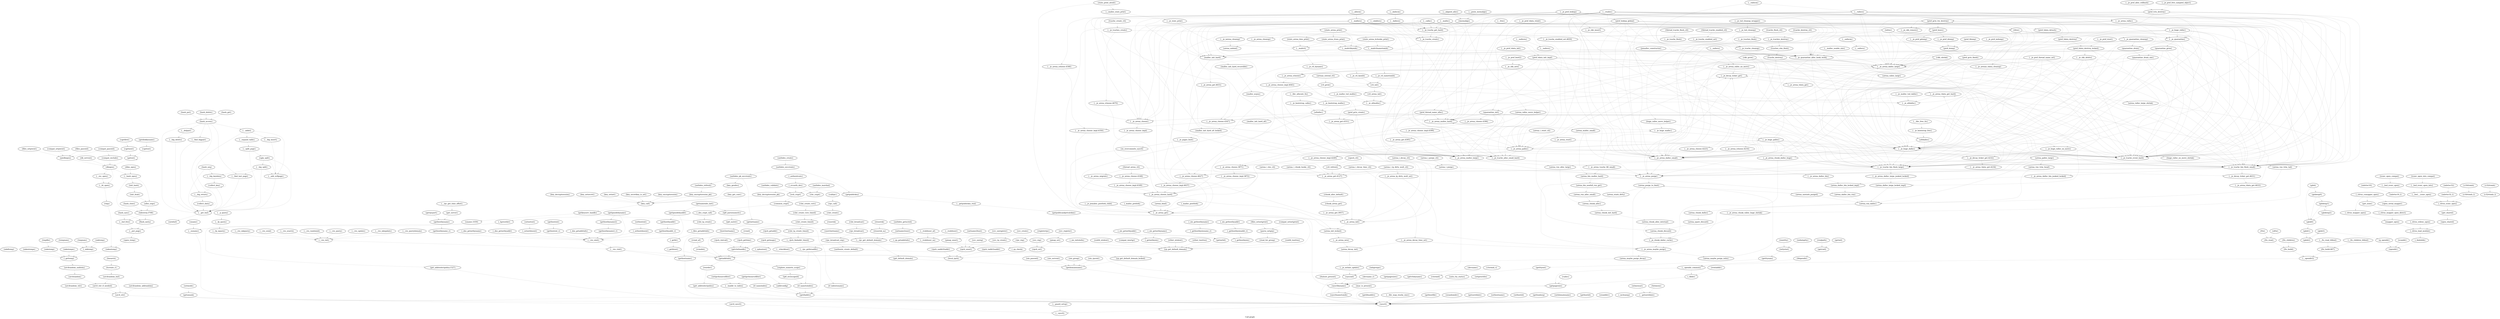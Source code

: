 digraph "Call graph" {
	label="Call graph";
	"Node0x807e65600" [label="{quarantine_drain}"];
	"Node0x807e65600" -> "Node0x807e656c0" [color="#00000033"];

	"Node0x8043d2160" [label="{arc4random_uniform}"];
	"Node0x8043d2160" -> "Node0x8043d1fe0" [color="#00000033"];

	"Node0x805695ea0" [label="{futimens}"];
	"Node0x805695ea0" -> "Node0x8083fab70" [color="#00000033"];

	"Node0x807e66c20" [label="{__je_malloc_tsd_dalloc}"];
	"Node0x807e66c20" -> "Node0x80733e3e0" [color="#00000033"];

	"Node0x807e4b7c0" [label="{ctl_arena_init}"];
	"Node0x807e4b7c0" -> "Node0x80733da20" [color="#00000033"];

	"Node0x808144100" [label="{__je_bootstrap_malloc}"];
	"Node0x808144100" -> "Node0x80733da80" [color="#00000033"];

	"Node0x807e43b80" [label="{chunk_arena_get}"];
	"Node0x807e43b80" -> "Node0x807e490c0" [color="#00000033"];

	"Node0x8081426c0" [label="{setmode}"];
	"Node0x8081426c0" -> "Node0x808142720" [color="#00000033"];

	"Node0x8056ae8c0" [label="{key_encryptsession_pk}"];
	"Node0x8056ae8c0" -> "Node0x8056aeec0" [color="#00000033"];

	"Node0x8056276a0" [label="{gethostbyname}"];
	"Node0x8056276a0" -> "Node0x8056273a0" [color="#00000033"];

	"Node0x803d2fee0" [label="{compat_setnetgrent}"];
	"Node0x803d2fee0" -> "Node0x803d2fe80" [color="#00000033"];

	"Node0x80733f580" [label="{__mallctl}"];
	"Node0x80733f580" -> "Node0x80733f5e0" [color="#00000033"];
	"Node0x80733f580" -> "Node0x8056ca580" [color="#00000033"];
	"Node0x80733f580" -> "Node0x8056ca5e0" [color="#00000033"];

	"Node0x807e65ea0" [label="{__je_arena_choose.4627}"];
	"Node0x807e65ea0" -> "Node0x807e660e0" [color="#00000033"];

	"Node0x805620660" [label="{c32rtomb}"];
	"Node0x805620660" -> "Node0x805620540" [color="#00000033"];

	"Node0x805699320" [label="{rpc_call}"];
	"Node0x805699320" -> "Node0x805698b40" [color="#00000033"];

	"Node0x80814c240" [label="{__fts_children_44bsd}"];
	"Node0x80814c240" -> "Node0x80814c060" [color="#00000033"];

	"Node0x80566b3e0" [label="{_mktemp}"];
	"Node0x80566b3e0" -> "Node0x80566b200" [color="#00000033"];

	"Node0x803d2d960" [label="{getent}"];
	"Node0x803d2d960" -> "Node0x803d2d960" [color="#00000033"];
	"Node0x803d2d960" -> "Node0x803cff1a0" [color="#00000033"];

	"Node0x8083fab70" [label="{__getosreldate}"];
	"Node0x8083fab70" -> "Node0x807dc1a00" [color="#00000033"];

	"Node0x80733f0a0" [label="{__je_quarantine}"];
	"Node0x80733f0a0" -> "Node0x80733e6e0" [color="#00000033"];
	"Node0x80733f0a0" -> "Node0x80733e740" [color="#00000033"];
	"Node0x80733f0a0" -> "Node0x807e65660" [color="#00000033"];
	"Node0x80733f0a0" -> "Node0x807e65600" [color="#00000033"];
	"Node0x80733f0a0" -> "Node0x80733e5c0" [color="#00000033"];
	"Node0x80733f0a0" -> "Node0x80733e560" [color="#00000033"];
	"Node0x80733f0a0" -> "Node0x80733dd20" [color="#00000033"];
	"Node0x80733f0a0" -> "Node0x80733e680" [color="#00000033"];

	"Node0x803d35aa0" [label="{dbm_open}"];
	"Node0x803d35aa0" -> "Node0x803d34030" [color="#00000033"];

	"Node0x8056ae4a0" [label="{get_server}"];
	"Node0x8056ae4a0" -> "Node0x8056276a0" [color="#00000033"];

	"Node0x805626f80" [label="{_nis_gethostbyname}"];
	"Node0x805626f80" -> "Node0x805626fe0" [color="#00000033"];

	"Node0x805698ba0" [label="{clnt_tp_create}"];
	"Node0x805698ba0" -> "Node0x8056988a0" [color="#00000033"];

	"Node0x805622a00" [label="{ether_ntohost}"];
	"Node0x805622a00" -> "Node0x807346060" [color="#00000033"];

	"Node0x807e41000" [label="{__je_arena_purge}"];
	"Node0x807e41000" -> "Node0x807e3d7a0" [color="#00000033"];
	"Node0x807e41000" -> "Node0x807e3d680" [color="#00000033"];

	"Node0x80733d9c0" [label="{__je_stats_print}"];
	"Node0x80733d9c0" -> "Node0x807e65c60" [color="#00000033"];
	"Node0x80733d9c0" -> "Node0x80733f580" [color="#00000033"];

	"Node0x807e412a0" [label="{__je_decay_ticker_get}"];
	"Node0x807e412a0" -> "Node0x807e41540" [color="#00000033"];

	"Node0x803d34e70" [label="{__find_last_page}"];
	"Node0x803d34e70" -> "Node0x803d349f0" [color="#00000033"];

	"Node0x805626d40" [label="{gethostent_r}"];
	"Node0x805626d40" -> "Node0x805625d80" [color="#00000033"];

	"Node0x807e41fc0" [label="{__je_arena_dalloc_bin_junked_locked}"];
	"Node0x807e41fc0" -> "Node0x807e42020" [color="#00000033"];

	"Node0x807348f40" [label="{globexp1}"];
	"Node0x807348f40" -> "Node0x807348e80" [color="#00000033"];
	"Node0x807348f40" -> "Node0x80813d6c0" [color="#00000033"];

	"Node0x807e3df20" [label="{arena_chunk_alloc}"];
	"Node0x807e3df20" -> "Node0x807e3e7c0" [color="#00000033"];

	"Node0x8044ccd80" [label="{iconv_open_into_compat}"];
	"Node0x8044ccd80" -> "Node0x8044cc660" [color="#00000033"];

	"Node0x805620720" [label="{mbrtoc16_l}"];
	"Node0x805620720" -> "Node0x8044c3960" [color="#00000033"];

	"Node0x8056ae440" [label="{__rpc_get_time_offset}"];
	"Node0x8056ae440" -> "Node0x8056ae4a0" [color="#00000033"];

	"Node0x805627a00" [label="{getnameinfo_inet}"];
	"Node0x805627a00" -> "Node0x805627be0" [color="#00000033"];
	"Node0x805627a00" -> "Node0x805627b80" [color="#00000033"];

	"Node0x8044c3d20" [label="{_citrus_load_module}"];
	"Node0x8044c3d20" -> "Node0x8044c4fe0" [color="#00000033"];

	"Node0x8083fbf80" [label="{__bt_open}"];
	"Node0x8083fbf80" -> "Node0x8083fbd70" [color="#00000033"];

	"Node0x80733ef20" [label="{__aligned_alloc}"];
	"Node0x80733ef20" -> "Node0x80733ee60" [color="#00000033"];

	"Node0x805698840" [label="{clnt_create_timed}"];
	"Node0x805698840" -> "Node0x8056988a0" [color="#00000033"];

	"Node0x80733e560" [label="{__je_tcache_bin_flush_small}"];
	"Node0x80733e560" -> "Node0x807e66020" [color="#00000033"];
	"Node0x80733e560" -> "Node0x807e41fc0" [color="#00000033"];
	"Node0x80733e560" -> "Node0x807e41000" [color="#00000033"];
	"Node0x80733e560" -> "Node0x807e65ea0" [color="#00000033"];

	"Node0x805639e20" [label="{iruserok}"];
	"Node0x805639e20" -> "Node0x805639b80" [color="#00000033"];

	"Node0x807e65c60" [label="{stats_arena_print}"];
	"Node0x807e65c60" -> "Node0x807e65de0" [color="#00000033"];
	"Node0x807e65c60" -> "Node0x807e65d20" [color="#00000033"];
	"Node0x807e65c60" -> "Node0x80733f700" [color="#00000033"];
	"Node0x807e65c60" -> "Node0x80733f640" [color="#00000033"];
	"Node0x807e65c60" -> "Node0x80733f580" [color="#00000033"];
	"Node0x807e65c60" -> "Node0x807e65d80" [color="#00000033"];

	"Node0x80813d6c0" [label="{globexp2}"];
	"Node0x80813d6c0" -> "Node0x807348e80" [color="#00000033"];
	"Node0x80813d6c0" -> "Node0x807348f40" [color="#00000033"];

	"Node0x807347620" [label="{compat_passwd}"];
	"Node0x807347620" -> "Node0x807347740" [color="#00000033"];
	"Node0x807347620" -> "Node0x807346a80" [color="#00000033"];

	"Node0x80733e8c0" [label="{__je_arena_tdata_get_hard}"];
	"Node0x80733e8c0" -> "Node0x80733e3e0" [color="#00000033"];
	"Node0x80733e8c0" -> "Node0x80733da20" [color="#00000033"];

	"Node0x80733f7c0" [label="{__malloc_usable_size}"];
	"Node0x80733f7c0" -> "Node0x8056ca5e0" [color="#00000033"];

	"Node0x807e3d860" [label="{__je_nstime_update}"];
	"Node0x807e3d860" -> "Node0x80813d7e0" [color="#00000033"];

	"Node0x807e66ec0" [label="{__je_tsd_cleanup_wrapper}"];
	"Node0x807e66ec0" -> "Node0x807e66da0" [color="#00000033"];

	"Node0x807e4aec0" [label="{__je_ckh_insert}"];
	"Node0x807e4aec0" -> "Node0x807e4af80" [color="#00000033"];

	"Node0x807e60ee0" [label="{prof_fdump}"];
	"Node0x807e60ee0" -> "Node0x807e5ea20" [color="#00000033"];

	"Node0x805625c60" [label="{_dns_getaddrinfo}"];
	"Node0x805625c60" -> "Node0x805625d80" [color="#00000033"];

	"Node0x805627be0" [label="{getipnodebyaddr}"];
	"Node0x805627be0" -> "Node0x805627760" [color="#00000033"];
	"Node0x805627be0" -> "Node0x805625d80" [color="#00000033"];

	"Node0x80733efe0" [label="{__realloc}"];
	"Node0x80733efe0" -> "Node0x80733ed40" [color="#00000033"];
	"Node0x80733efe0" -> "Node0x80733f100" [color="#00000033"];
	"Node0x80733efe0" -> "Node0x80733e560" [color="#00000033"];
	"Node0x80733efe0" -> "Node0x8056ca5e0" [color="#00000033"];
	"Node0x80733efe0" -> "Node0x80733dd20" [color="#00000033"];
	"Node0x80733efe0" -> "Node0x80733dd80" [color="#00000033"];
	"Node0x80733efe0" -> "Node0x80733dc00" [color="#00000033"];
	"Node0x80733efe0" -> "Node0x80733f0a0" [color="#00000033"];
	"Node0x80733efe0" -> "Node0x8056ca580" [color="#00000033"];
	"Node0x80733efe0" -> "Node0x80733e740" [color="#00000033"];
	"Node0x80733efe0" -> "Node0x80733f040" [color="#00000033"];
	"Node0x80733efe0" -> "Node0x80733e5c0" [color="#00000033"];
	"Node0x80733efe0" -> "Node0x80733e680" [color="#00000033"];
	"Node0x80733efe0" -> "Node0x80733dde0" [color="#00000033"];
	"Node0x80733efe0" -> "Node0x80733dba0" [color="#00000033"];
	"Node0x80733efe0" -> "Node0x80733e6e0" [color="#00000033"];
	"Node0x80733efe0" -> "Node0x80733eec0" [color="#00000033"];

	"Node0x8056af280" [label="{key_get_conv}"];
	"Node0x8056af280" -> "Node0x8056aeec0" [color="#00000033"];

	"Node0x807e53d40" [label="{arena_i_chunk_hooks_ctl}"];
	"Node0x807e53d40" -> "Node0x807e53bc0" [color="#00000033"];

	"Node0x803d34600" [label="{flush_meta}"];
	"Node0x803d34600" -> "Node0x803d34cc0" [color="#00000033"];

	"Node0x80733f460" [label="{__sdallocx}"];
	"Node0x80733f460" -> "Node0x80733ed40" [color="#00000033"];
	"Node0x80733f460" -> "Node0x80733f4c0" [color="#00000033"];
	"Node0x80733f460" -> "Node0x80733f220" [color="#00000033"];
	"Node0x80733f460" -> "Node0x80733dba0" [color="#00000033"];

	"Node0x803d34a50" [label="{__big_keydata}"];
	"Node0x803d34a50" -> "Node0x803d353e0" [color="#00000033"];

	"Node0x807e3e580" [label="{arena_spare_discard}"];
	"Node0x807e3e580" -> "Node0x807e3e640" [color="#00000033"];

	"Node0x805625ae0" [label="{_files_getaddrinfo}"];
	"Node0x805625ae0" -> "Node0x805625ba0" [color="#00000033"];

	"Node0x8056275e0" [label="{gethostbyname2_r}"];
	"Node0x8056275e0" -> "Node0x805625d80" [color="#00000033"];

	"Node0x80733dba0" [label="{__je_arena_choose}"];
	"Node0x80733dba0" -> "Node0x80733e080" [color="#00000033"];

	"Node0x808142060" [label="{scandir}"];
	"Node0x808142060" -> "Node0x80813d600" [color="#00000033"];

	"Node0x8056a6860" [label="{local_rpcb}"];
	"Node0x8056a6860" -> "Node0x8056a68c0" [color="#00000033"];

	"Node0x8056a64a0" [label="{rpc_reg}"];
	"Node0x8056a64a0" -> "Node0x8056a51e0" [color="#00000033"];

	"Node0x80733f640" [label="{__mallctlnametomib}"];
	"Node0x80733f640" -> "Node0x80733f6a0" [color="#00000033"];
	"Node0x80733f640" -> "Node0x8056ca580" [color="#00000033"];
	"Node0x80733f640" -> "Node0x8056ca5e0" [color="#00000033"];

	"Node0x8056afb20" [label="{user2netname}"];
	"Node0x8056afb20" -> "Node0x8056afb80" [color="#00000033"];

	"Node0x8056c80c0" [label="{hcreate_r}"];
	"Node0x8056c80c0" -> "Node0x8043d2100" [color="#00000033"];

	"Node0x807e53ec0" [label="{__je_tcaches_create}"];
	"Node0x807e53ec0" -> "Node0x80733f220" [color="#00000033"];
	"Node0x807e53ec0" -> "Node0x807e66b00" [color="#00000033"];

	"Node0x8043d1c20" [label="{arc4_stir}"];
	"Node0x8043d1c20" -> "Node0x8043d1d40" [color="#00000033"];

	"Node0x8044c3960" [label="{_citrus_iconv_open}"];
	"Node0x8044c3960" -> "Node0x8044c3a80" [color="#00000033"];

	"Node0x80733e680" [label="{__je_tcache_bin_flush_large}"];
	"Node0x80733e680" -> "Node0x807e66020" [color="#00000033"];
	"Node0x80733e680" -> "Node0x807e422c0" [color="#00000033"];
	"Node0x80733e680" -> "Node0x807e41000" [color="#00000033"];
	"Node0x80733e680" -> "Node0x807e65ea0" [color="#00000033"];

	"Node0x807e3e7c0" [label="{arena_chunk_init_hard}"];
	"Node0x807e3e7c0" -> "Node0x807e3e9a0" [color="#00000033"];

	"Node0x807e42020" [label="{arena_dalloc_bin_locked_impl}"];
	"Node0x807e42020" -> "Node0x807e41480" [color="#00000033"];

	"Node0x80733ece0" [label="{__malloc}"];
	"Node0x80733ece0" -> "Node0x80733ed40" [color="#00000033"];
	"Node0x80733ece0" -> "Node0x8056ca5e0" [color="#00000033"];
	"Node0x80733ece0" -> "Node0x80733dd20" [color="#00000033"];
	"Node0x80733ece0" -> "Node0x80733dd80" [color="#00000033"];
	"Node0x80733ece0" -> "Node0x80733dc00" [color="#00000033"];
	"Node0x80733ece0" -> "Node0x8056ca580" [color="#00000033"];
	"Node0x80733ece0" -> "Node0x80733dde0" [color="#00000033"];
	"Node0x80733ece0" -> "Node0x80733dba0" [color="#00000033"];

	"Node0x807e66500" [label="{__je_tcache_enabled_set.4650}"];
	"Node0x807e66500" -> "Node0x807e58540" [color="#00000033"];

	"Node0x80814c060" [label="{fts_build.667}"];
	"Node0x80814c060" -> "Node0x803d2d3c0" [color="#00000033"];

	"Node0x8056a6500" [label="{clnt_broadcast}"];
	"Node0x8056a6500" -> "Node0x805697ee0" [color="#00000033"];

	"Node0x8056a7f40" [label="{_authenticate}"];
	"Node0x8056a7f40" -> "Node0x8056ad0c0" [color="#00000033"];

	"Node0x803d2d240" [label="{fts_read}"];
	"Node0x803d2d240" -> "Node0x803d2d300" [color="#00000033"];

	"Node0x8043d1f80" [label="{arc4random_addrandom}"];
	"Node0x8043d1f80" -> "Node0x8043d1c20" [color="#00000033"];

	"Node0x807e41180" [label="{__je_arena_tcache_fill_small}"];
	"Node0x807e41180" -> "Node0x807e41000" [color="#00000033"];
	"Node0x807e41180" -> "Node0x807e412a0" [color="#00000033"];
	"Node0x807e41180" -> "Node0x807e41240" [color="#00000033"];

	"Node0x8056ca5e0" [label="{__je_quarantine_alloc_hook_work}"];
	"Node0x8056ca5e0" -> "Node0x80733e680" [color="#00000033"];
	"Node0x8056ca5e0" -> "Node0x80733e6e0" [color="#00000033"];
	"Node0x8056ca5e0" -> "Node0x80733e5c0" [color="#00000033"];
	"Node0x8056ca5e0" -> "Node0x80733e560" [color="#00000033"];
	"Node0x8056ca5e0" -> "Node0x80733e740" [color="#00000033"];
	"Node0x8056ca5e0" -> "Node0x807e60fa0" [color="#00000033"];
	"Node0x8056ca5e0" -> "Node0x80733dd20" [color="#00000033"];

	"Node0x803d341b0" [label="{init_hash}"];
	"Node0x803d341b0" -> "Node0x803d34540" [color="#00000033"];

	"Node0x807e58540" [label="{__je_tcache_cleanup}"];
	"Node0x807e58540" -> "Node0x807e668c0" [color="#00000033"];

	"Node0x805627e20" [label="{if_indextoname}"];
	"Node0x805627e20" -> "Node0x805625420" [color="#00000033"];

	"Node0x805626500" [label="{if_nametoindex}"];
	"Node0x805626500" -> "Node0x805625420" [color="#00000033"];

	"Node0x80733ee60" [label="{imemalign}"];
	"Node0x80733ee60" -> "Node0x80733ed40" [color="#00000033"];
	"Node0x80733ee60" -> "Node0x8056ca580" [color="#00000033"];
	"Node0x80733ee60" -> "Node0x8056ca5e0" [color="#00000033"];
	"Node0x80733ee60" -> "Node0x80733eec0" [color="#00000033"];

	"Node0x803d2f7c0" [label="{gethostname}"];
	"Node0x803d2f7c0" -> "Node0x807dc1a00" [color="#00000033"];

	"Node0x80733dd80" [label="{__je_arena_malloc_large}"];
	"Node0x80733dd80" -> "Node0x807e41000" [color="#00000033"];
	"Node0x80733dd80" -> "Node0x807e412a0" [color="#00000033"];
	"Node0x80733dd80" -> "Node0x807e41ae0" [color="#00000033"];

	"Node0x807e60a00" [label="{__je_prof_thread_name_set}"];
	"Node0x807e60a00" -> "Node0x80733e6e0" [color="#00000033"];
	"Node0x807e60a00" -> "Node0x80733e740" [color="#00000033"];
	"Node0x807e60a00" -> "Node0x80733e5c0" [color="#00000033"];
	"Node0x807e60a00" -> "Node0x80733e560" [color="#00000033"];
	"Node0x807e60a00" -> "Node0x80733e680" [color="#00000033"];
	"Node0x807e60a00" -> "Node0x80733dd20" [color="#00000033"];
	"Node0x807e60a00" -> "Node0x807e60640" [color="#00000033"];

	"Node0x805698780" [label="{clnt_create_vers}"];
	"Node0x805698780" -> "Node0x8056987e0" [color="#00000033"];

	"Node0x807e660e0" [label="{__je_arena_choose_impl.4637}"];
	"Node0x807e660e0" -> "Node0x80733e1a0" [color="#00000033"];

	"Node0x805651d40" [label="{__p_query}"];
	"Node0x805651d40" -> "Node0x805651da0" [color="#00000033"];

	"Node0x807e5e960" [label="{__je_prof_gdump}"];
	"Node0x807e5e960" -> "Node0x807e5ea20" [color="#00000033"];

	"Node0x8044c3c00" [label="{open_shared}"];
	"Node0x8044c3c00" -> "Node0x8044c3d20" [color="#00000033"];

	"Node0x807e5ad60" [label="{prof_tctx_destroy}"];
	"Node0x807e5ad60" -> "Node0x807e5e060" [color="#00000033"];
	"Node0x807e5ad60" -> "Node0x80733e560" [color="#00000033"];
	"Node0x807e5ad60" -> "Node0x80733dd20" [color="#00000033"];
	"Node0x807e5ad60" -> "Node0x80733e6e0" [color="#00000033"];
	"Node0x807e5ad60" -> "Node0x80733e740" [color="#00000033"];
	"Node0x807e5ad60" -> "Node0x807e5e120" [color="#00000033"];
	"Node0x807e5ad60" -> "Node0x80733e5c0" [color="#00000033"];
	"Node0x807e5ad60" -> "Node0x80733e680" [color="#00000033"];
	"Node0x807e5ad60" -> "Node0x807e4b100" [color="#00000033"];

	"Node0x80813d780" [label="{initgroups}"];
	"Node0x80813d780" -> "Node0x80813d7e0" [color="#00000033"];

	"Node0x80733f1c0" [label="{__mallocx}"];
	"Node0x80733f1c0" -> "Node0x80733ed40" [color="#00000033"];
	"Node0x80733f1c0" -> "Node0x80733f220" [color="#00000033"];
	"Node0x80733f1c0" -> "Node0x8056ca5e0" [color="#00000033"];
	"Node0x80733f1c0" -> "Node0x80733dd20" [color="#00000033"];
	"Node0x80733f1c0" -> "Node0x80733dd80" [color="#00000033"];
	"Node0x80733f1c0" -> "Node0x80733dc00" [color="#00000033"];
	"Node0x80733f1c0" -> "Node0x8056ca580" [color="#00000033"];
	"Node0x80733f1c0" -> "Node0x80733dde0" [color="#00000033"];
	"Node0x80733f1c0" -> "Node0x80733dba0" [color="#00000033"];
	"Node0x80733f1c0" -> "Node0x80733d5a0" [color="#00000033"];
	"Node0x80733f1c0" -> "Node0x80733eec0" [color="#00000033"];

	"Node0x803d347e0" [label="{hash_access}"];
	"Node0x803d347e0" -> "Node0x803d34fc0" [color="#00000033"];
	"Node0x803d347e0" -> "Node0x803d34f30" [color="#00000033"];
	"Node0x803d347e0" -> "Node0x803d34e70" [color="#00000033"];
	"Node0x803d347e0" -> "Node0x803d34e10" [color="#00000033"];
	"Node0x803d347e0" -> "Node0x803d34ed0" [color="#00000033"];
	"Node0x803d347e0" -> "Node0x803d349f0" [color="#00000033"];

	"Node0x8056270a0" [label="{_nis_gethostbyaddr}"];
	"Node0x8056270a0" -> "Node0x805627100" [color="#00000033"];

	"Node0x805625f00" [label="{_yp_check}"];
	"Node0x805625f00" -> "Node0x8056c13c0" [color="#00000033"];

	"Node0x807e584e0" [label="{__je_tcache_flush}"];
	"Node0x807e584e0" -> "Node0x807e58540" [color="#00000033"];

	"Node0x807e59740" [label="{__je_arena_choose.4223}"];
	"Node0x807e59740" -> "Node0x807e59b60" [color="#00000033"];

	"Node0x8056ad0c0" [label="{_svcauth_des}"];
	"Node0x8056ad0c0" -> "Node0x8056aea40" [color="#00000033"];
	"Node0x8056ad0c0" -> "Node0x8056aeaa0" [color="#00000033"];
	"Node0x8056ad0c0" -> "Node0x8056af100" [color="#00000033"];
	"Node0x8056ad0c0" -> "Node0x8056ae680" [color="#00000033"];

	"Node0x8043d2c40" [label="{ctermid_r}"];
	"Node0x8043d2c40" -> "Node0x8043d2b80" [color="#00000033"];

	"Node0x80733e6e0" [label="{__je_arena_dalloc_large}"];
	"Node0x80733e6e0" -> "Node0x807e42320" [color="#00000033"];
	"Node0x80733e6e0" -> "Node0x807e41000" [color="#00000033"];
	"Node0x80733e6e0" -> "Node0x807e412a0" [color="#00000033"];

	"Node0x80733d660" [label="{__malloc_stats_print}"];
	"Node0x80733d660" -> "Node0x80733d9c0" [color="#00000033"];

	"Node0x805622ac0" [label="{ether_hostton}"];
	"Node0x805622ac0" -> "Node0x807346060" [color="#00000033"];

	"Node0x803d34c30" [label="{mkostemp}"];
	"Node0x803d34c30" -> "Node0x80566b200" [color="#00000033"];

	"Node0x805625240" [label="{reorder}"];
	"Node0x805625240" -> "Node0x805625600" [color="#00000033"];

	"Node0x8073473e0" [label="{nis_passwd}"];
	"Node0x8073473e0" -> "Node0x803d2dfc0" [color="#00000033"];

	"Node0x8056af1c0" [label="{key_decryptsession}"];
	"Node0x8056af1c0" -> "Node0x8056aeec0" [color="#00000033"];

	"Node0x807e53c80" [label="{arena_i_lg_dirty_mult_ctl}"];
	"Node0x807e53c80" -> "Node0x807e53bc0" [color="#00000033"];
	"Node0x807e53c80" -> "Node0x807e3d5c0" [color="#00000033"];

	"Node0x80733f100" [label="{__je_arena_ralloc}"];
	"Node0x80733f100" -> "Node0x80733e6e0" [color="#00000033"];
	"Node0x80733f100" -> "Node0x80733e740" [color="#00000033"];
	"Node0x80733f100" -> "Node0x80733f340" [color="#00000033"];
	"Node0x80733f100" -> "Node0x80733f0a0" [color="#00000033"];
	"Node0x80733f100" -> "Node0x80733dd20" [color="#00000033"];
	"Node0x80733f100" -> "Node0x80733e5c0" [color="#00000033"];
	"Node0x80733f100" -> "Node0x807e425c0" [color="#00000033"];
	"Node0x80733f100" -> "Node0x807e42560" [color="#00000033"];
	"Node0x80733f100" -> "Node0x80733e680" [color="#00000033"];
	"Node0x80733f100" -> "Node0x80733e560" [color="#00000033"];

	"Node0x803d351a0" [label="{__big_insert}"];
	"Node0x803d351a0" -> "Node0x803d35260" [color="#00000033"];

	"Node0x805698b40" [label="{clnt_create}"];
	"Node0x805698b40" -> "Node0x805698840" [color="#00000033"];

	"Node0x805631540" [label="{_getnetbynis}"];
	"Node0x805631540" -> "Node0x807346060" [color="#00000033"];

	"Node0x8044ccd20" [label="{iconv_open_compat}"];
	"Node0x8044ccd20" -> "Node0x8044cc4e0" [color="#00000033"];

	"Node0x807347e60" [label="{getttyent}"];
	"Node0x807347e60" -> "Node0x807348040" [color="#00000033"];

	"Node0x80733e080" [label="{__je_arena_choose_impl}"];
	"Node0x80733e080" -> "Node0x80733e1a0" [color="#00000033"];

	"Node0x803d352c0" [label="{__big_delete}"];
	"Node0x803d352c0" -> "Node0x803d349f0" [color="#00000033"];

	"Node0x8043d50c0" [label="{cgetent}"];
	"Node0x8043d50c0" -> "Node0x803d2d960" [color="#00000033"];

	"Node0x8056277c0" [label="{sethostent}"];
	"Node0x8056277c0" -> "Node0x805626b60" [color="#00000033"];

	"Node0x80733da80" [label="{a0ialloc}"];
	"Node0x80733da80" -> "Node0x80733dae0" [color="#00000033"];
	"Node0x80733da80" -> "Node0x80733dde0" [color="#00000033"];
	"Node0x80733da80" -> "Node0x80733dd20" [color="#00000033"];
	"Node0x80733da80" -> "Node0x80733dc00" [color="#00000033"];
	"Node0x80733da80" -> "Node0x80733d5a0" [color="#00000033"];
	"Node0x80733da80" -> "Node0x80733dba0" [color="#00000033"];
	"Node0x80733da80" -> "Node0x80733dd80" [color="#00000033"];

	"Node0x8056315a0" [label="{_nis_getnetbyaddr}"];
	"Node0x8056315a0" -> "Node0x805631540" [color="#00000033"];

	"Node0x805627100" [label="{_gethostbynisaddr_r}"];
	"Node0x805627100" -> "Node0x805627040" [color="#00000033"];

	"Node0x807e490c0" [label="{__je_arena_get.3957}"];
	"Node0x807e490c0" -> "Node0x8056cae20" [color="#00000033"];

	"Node0x803d34f30" [label="{__big_return}"];
	"Node0x803d34f30" -> "Node0x803d35380" [color="#00000033"];
	"Node0x803d34f30" -> "Node0x803d349f0" [color="#00000033"];

	"Node0x807e66020" [label="{__je_decay_ticker_get.4631}"];
	"Node0x807e66020" -> "Node0x807e66260" [color="#00000033"];

	"Node0x80733eb00" [label="{arena_unbind}"];
	"Node0x80733eb00" -> "Node0x80733d5a0" [color="#00000033"];

	"Node0x80566b380" [label="{mkdtemp}"];
	"Node0x80566b380" -> "Node0x80566b200" [color="#00000033"];

	"Node0x807e58000" [label="{thread_arena_ctl}"];
	"Node0x807e58000" -> "Node0x807e58060" [color="#00000033"];
	"Node0x807e58000" -> "Node0x80733e800" [color="#00000033"];
	"Node0x807e58000" -> "Node0x807e53bc0" [color="#00000033"];

	"Node0x807e3daa0" [label="{arena_unstash_purged}"];
	"Node0x807e3daa0" -> "Node0x807e3e100" [color="#00000033"];

	"Node0x807e3d0e0" [label="{__je_arena_chunk_dalloc_huge}"];
	"Node0x807e3d0e0" -> "Node0x807e3d1a0" [color="#00000033"];

	"Node0x8044c0aa0" [label="{_citrus_mapper_open}"];
	"Node0x8044c0aa0" -> "Node0x8044c4740" [color="#00000033"];

	"Node0x807e58360" [label="{thread_tcache_enabled_ctl}"];
	"Node0x807e58360" -> "Node0x807e58420" [color="#00000033"];

	"Node0x805620540" [label="{c32rtomb_l}"];
	"Node0x805620540" -> "Node0x8044c3960" [color="#00000033"];

	"Node0x807e42380" [label="{arena_ralloc_large}"];
	"Node0x807e42380" -> "Node0x807e42500" [color="#00000033"];

	"Node0x8056337c0" [label="{if_nameindex}"];
	"Node0x8056337c0" -> "Node0x805625420" [color="#00000033"];

	"Node0x805627b80" [label="{ip6_parsenumeric}"];
	"Node0x805627b80" -> "Node0x805627dc0" [color="#00000033"];

	"Node0x807e58480" [label="{thread_tcache_flush_ctl}"];
	"Node0x807e58480" -> "Node0x807e584e0" [color="#00000033"];

	"Node0x807e4a920" [label="{__je_arena_ichoose}"];
	"Node0x807e4a920" -> "Node0x807e4aaa0" [color="#00000033"];

	"Node0x807e3d9e0" [label="{arena_stash_dirty}"];
	"Node0x807e3d9e0" -> "Node0x807e3df20" [color="#00000033"];

	"Node0x807e66620" [label="{__je_arena_get.4655}"];
	"Node0x807e66620" -> "Node0x8056cae20" [color="#00000033"];

	"Node0x8044c0c80" [label="{_citrus_mapper_open_direct}"];
	"Node0x8044c0c80" -> "Node0x8044c4740" [color="#00000033"];

	"Node0x807e54040" [label="{__je_tcaches_destroy}"];
	"Node0x807e54040" -> "Node0x807e66b60" [color="#00000033"];

	"Node0x807e5a400" [label="{huge_ralloc_no_move_shrink}"];
	"Node0x807e5a400" -> "Node0x807e3d2c0" [color="#00000033"];

	"Node0x805627880" [label="{getifmaddrs}"];
	"Node0x805627880" -> "Node0x807dc1a00" [color="#00000033"];

	"Node0x80733fe80" [label="{_malloc_postfork}"];
	"Node0x80733fe80" -> "Node0x80733d5a0" [color="#00000033"];

	"Node0x803d35080" [label="{__expand_table}"];
	"Node0x803d35080" -> "Node0x803d35140" [color="#00000033"];

	"Node0x8056c8060" [label="{hsearch}"];
	"Node0x8056c8060" -> "Node0x8056c80c0" [color="#00000033"];

	"Node0x80566b1a0" [label="{mkostemps}"];
	"Node0x80566b1a0" -> "Node0x80566b200" [color="#00000033"];

	"Node0x8056314e0" [label="{_nis_getnetbyname}"];
	"Node0x8056314e0" -> "Node0x805631540" [color="#00000033"];

	"Node0x80733ef80" [label="{__calloc}"];
	"Node0x80733ef80" -> "Node0x80733ed40" [color="#00000033"];
	"Node0x80733ef80" -> "Node0x8056ca5e0" [color="#00000033"];
	"Node0x80733ef80" -> "Node0x80733dd20" [color="#00000033"];
	"Node0x80733ef80" -> "Node0x80733dd80" [color="#00000033"];
	"Node0x80733ef80" -> "Node0x80733dc00" [color="#00000033"];
	"Node0x80733ef80" -> "Node0x8056ca580" [color="#00000033"];
	"Node0x80733ef80" -> "Node0x80733dde0" [color="#00000033"];
	"Node0x80733ef80" -> "Node0x80733dba0" [color="#00000033"];

	"Node0x807e651e0" [label="{__je_arena_choose.4396}"];
	"Node0x807e651e0" -> "Node0x807e65540" [color="#00000033"];

	"Node0x807e41540" [label="{__je_arena_tdata_get}"];
	"Node0x807e41540" -> "Node0x80733e8c0" [color="#00000033"];

	"Node0x80733f280" [label="{__rallocx}"];
	"Node0x80733f280" -> "Node0x80733ed40" [color="#00000033"];
	"Node0x80733f280" -> "Node0x80733f100" [color="#00000033"];
	"Node0x80733f280" -> "Node0x80733e560" [color="#00000033"];
	"Node0x80733f280" -> "Node0x80733dd20" [color="#00000033"];
	"Node0x80733f280" -> "Node0x80733f220" [color="#00000033"];
	"Node0x80733f280" -> "Node0x8056ca5e0" [color="#00000033"];
	"Node0x80733f280" -> "Node0x80733e6e0" [color="#00000033"];
	"Node0x80733f280" -> "Node0x80733f0a0" [color="#00000033"];
	"Node0x80733f280" -> "Node0x80733e740" [color="#00000033"];
	"Node0x80733f280" -> "Node0x80733e5c0" [color="#00000033"];
	"Node0x80733f280" -> "Node0x80733e680" [color="#00000033"];
	"Node0x80733f280" -> "Node0x80733dba0" [color="#00000033"];
	"Node0x80733f280" -> "Node0x80733d5a0" [color="#00000033"];
	"Node0x80733f280" -> "Node0x80733eec0" [color="#00000033"];

	"Node0x8056a78e0" [label="{svc_unregister}"];
	"Node0x8056a78e0" -> "Node0x8056a5180" [color="#00000033"];

	"Node0x807e3d2c0" [label="{__je_arena_chunk_ralloc_huge_shrink}"];
	"Node0x807e3d2c0" -> "Node0x807e3d1a0" [color="#00000033"];

	"Node0x807e425c0" [label="{__je_huge_ralloc}"];
	"Node0x807e425c0" -> "Node0x80733e680" [color="#00000033"];
	"Node0x807e425c0" -> "Node0x80733e6e0" [color="#00000033"];
	"Node0x807e425c0" -> "Node0x80733e5c0" [color="#00000033"];
	"Node0x807e425c0" -> "Node0x80733e560" [color="#00000033"];
	"Node0x807e425c0" -> "Node0x80733e740" [color="#00000033"];
	"Node0x807e425c0" -> "Node0x80733f0a0" [color="#00000033"];
	"Node0x807e425c0" -> "Node0x807e5a520" [color="#00000033"];
	"Node0x807e425c0" -> "Node0x80733dd20" [color="#00000033"];
	"Node0x807e425c0" -> "Node0x807e423e0" [color="#00000033"];

	"Node0x805651ce0" [label="{__res_vinit}"];
	"Node0x805651ce0" -> "Node0x803d2f7c0" [color="#00000033"];
	"Node0x805651ce0" -> "Node0x805622f40" [color="#00000033"];

	"Node0x80569af40" [label="{getrpcport}"];
	"Node0x80569af40" -> "Node0x8056276a0" [color="#00000033"];

	"Node0x807e4b1c0" [label="{ckh_shrink}"];
	"Node0x807e4b1c0" -> "Node0x80733e6e0" [color="#00000033"];
	"Node0x807e4b1c0" -> "Node0x80733e5c0" [color="#00000033"];
	"Node0x807e4b1c0" -> "Node0x80733e560" [color="#00000033"];
	"Node0x807e4b1c0" -> "Node0x80733e740" [color="#00000033"];
	"Node0x807e4b1c0" -> "Node0x80733e680" [color="#00000033"];
	"Node0x807e4b1c0" -> "Node0x807e4a920" [color="#00000033"];
	"Node0x807e4b1c0" -> "Node0x80733dd20" [color="#00000033"];
	"Node0x807e4b1c0" -> "Node0x80733eec0" [color="#00000033"];

	"Node0x8044c3a80" [label="{get_shared}"];
	"Node0x8044c3a80" -> "Node0x8044c3c00" [color="#00000033"];

	"Node0x805651e00" [label="{__fp_nquery}"];
	"Node0x805651e00" -> "Node0x805651c80" [color="#00000033"];

	"Node0x8056ca520" [label="{jemalloc_constructor}"];
	"Node0x8056ca520" -> "Node0x8056ca580" [color="#00000033"];
	"Node0x8056ca520" -> "Node0x8056ca5e0" [color="#00000033"];

	"Node0x8056a51e0" [label="{rpcb_unset}"];
	"Node0x8056a51e0" -> "Node0x8056a6860" [color="#00000033"];

	"Node0x807e5fd40" [label="{prof_gctx_create}"];
	"Node0x807e5fd40" -> "Node0x807e5fe60" [color="#00000033"];
	"Node0x807e5fd40" -> "Node0x80733dd80" [color="#00000033"];
	"Node0x807e5fd40" -> "Node0x80733dc00" [color="#00000033"];
	"Node0x807e5fd40" -> "Node0x80733dde0" [color="#00000033"];
	"Node0x807e5fd40" -> "Node0x807e5fc20" [color="#00000033"];
	"Node0x807e5fd40" -> "Node0x80733dd20" [color="#00000033"];

	"Node0x805639d00" [label="{__icheckhost}"];
	"Node0x805639d00" -> "Node0x805622f40" [color="#00000033"];

	"Node0x807e41d80" [label="{arena_palloc_large}"];
	"Node0x807e41d80" -> "Node0x807e41ba0" [color="#00000033"];
	"Node0x807e41d80" -> "Node0x807e3e100" [color="#00000033"];
	"Node0x807e41d80" -> "Node0x807e41000" [color="#00000033"];
	"Node0x807e41d80" -> "Node0x807e41ea0" [color="#00000033"];
	"Node0x807e41d80" -> "Node0x807e412a0" [color="#00000033"];
	"Node0x807e41d80" -> "Node0x807e41e40" [color="#00000033"];
	"Node0x807e41d80" -> "Node0x807e41ae0" [color="#00000033"];

	"Node0x803d34030" [label="{__hash_open}"];
	"Node0x803d34030" -> "Node0x803d343c0" [color="#00000033"];
	"Node0x803d34030" -> "Node0x803d34270" [color="#00000033"];
	"Node0x803d34030" -> "Node0x803d341b0" [color="#00000033"];

	"Node0x807e65d20" [label="{stats_arena_bins_print}"];
	"Node0x807e65d20" -> "Node0x80733f700" [color="#00000033"];
	"Node0x807e65d20" -> "Node0x80733f640" [color="#00000033"];
	"Node0x807e65d20" -> "Node0x80733f580" [color="#00000033"];

	"Node0x80733e5c0" [label="{__je_arena_dalloc_small}"];
	"Node0x80733e5c0" -> "Node0x807e42260" [color="#00000033"];
	"Node0x80733e5c0" -> "Node0x807e41000" [color="#00000033"];
	"Node0x80733e5c0" -> "Node0x807e412a0" [color="#00000033"];

	"Node0x8056afa60" [label="{netname2user}"];
	"Node0x8056afa60" -> "Node0x8056afb80" [color="#00000033"];
	"Node0x8056afa60" -> "Node0x8056afbe0" [color="#00000033"];

	"Node0x8056987e0" [label="{clnt_create_vers_timed}"];
	"Node0x8056987e0" -> "Node0x805698840" [color="#00000033"];

	"Node0x805614120" [label="{tmpfile}"];
	"Node0x805614120" -> "Node0x80566b320" [color="#00000033"];

	"Node0x8056a5120" [label="{rpcb_set}"];
	"Node0x8056a5120" -> "Node0x8056a6860" [color="#00000033"];

	"Node0x805651da0" [label="{__fp_query}"];
	"Node0x805651da0" -> "Node0x805651e00" [color="#00000033"];

	"Node0x807e42560" [label="{arena_ralloc_move_helper}"];
	"Node0x807e42560" -> "Node0x807e41ba0" [color="#00000033"];
	"Node0x807e42560" -> "Node0x80733dde0" [color="#00000033"];
	"Node0x807e42560" -> "Node0x80733dd80" [color="#00000033"];
	"Node0x807e42560" -> "Node0x80733dc00" [color="#00000033"];
	"Node0x807e42560" -> "Node0x80733dd20" [color="#00000033"];
	"Node0x807e42560" -> "Node0x80733eec0" [color="#00000033"];

	"Node0x805637180" [label="{get_addrselectpolicy.1527}"];
	"Node0x805637180" -> "Node0x807dc1a00" [color="#00000033"];

	"Node0x80733f4c0" [label="{isfree}"];
	"Node0x80733f4c0" -> "Node0x80733e6e0" [color="#00000033"];
	"Node0x80733f4c0" -> "Node0x80733e740" [color="#00000033"];
	"Node0x80733f4c0" -> "Node0x80733e5c0" [color="#00000033"];
	"Node0x80733f4c0" -> "Node0x80733e560" [color="#00000033"];
	"Node0x80733f4c0" -> "Node0x80733f0a0" [color="#00000033"];
	"Node0x80733f4c0" -> "Node0x80733dd20" [color="#00000033"];
	"Node0x80733f4c0" -> "Node0x80733e680" [color="#00000033"];

	"Node0x8056397c0" [label="{rcmdsh}"];
	"Node0x8056397c0" -> "Node0x805622f40" [color="#00000033"];

	"Node0x805631a20" [label="{setnetent}"];
	"Node0x805631a20" -> "Node0x805631120" [color="#00000033"];

	"Node0x807e59b60" [label="{__je_arena_choose_impl.4249}"];
	"Node0x807e59b60" -> "Node0x80733e1a0" [color="#00000033"];

	"Node0x80563e0e0" [label="{getipv4sourcefilter}"];
	"Node0x80563e0e0" -> "Node0x80563e020" [color="#00000033"];

	"Node0x807e5ea20" [label="{prof_dump}"];
	"Node0x807e5ea20" -> "Node0x807e5e540" [color="#00000033"];
	"Node0x807e5ea20" -> "Node0x807e5ee40" [color="#00000033"];

	"Node0x805633ee0" [label="{getipnodebyname}"];
	"Node0x805633ee0" -> "Node0x805637000" [color="#00000033"];
	"Node0x805633ee0" -> "Node0x805625d80" [color="#00000033"];
	"Node0x805633ee0" -> "Node0x805627700" [color="#00000033"];

	"Node0x8043d5d80" [label="{__libc_map_stacks_exec}"];
	"Node0x8043d5d80" -> "Node0x807dc1a00" [color="#00000033"];

	"Node0x803d2fe80" [label="{parse_netgrp}"];
	"Node0x803d2fe80" -> "Node0x803d2fe80" [color="#00000033"];
	"Node0x803d2fe80" -> "Node0x807346000" [color="#00000033"];

	"Node0x8044cc660" [label="{__bsd_iconv_open_into}"];
	"Node0x8044cc660" -> "Node0x8044cc540" [color="#00000033"];

	"Node0x807e5fbc0" [label="{__je_arena_ichoose.4346}"];
	"Node0x807e5fbc0" -> "Node0x807e5fda0" [color="#00000033"];

	"Node0x80733dc00" [label="{__je_tcache_alloc_small_hard}"];
	"Node0x80733dc00" -> "Node0x807e41180" [color="#00000033"];

	"Node0x8043d2040" [label="{arc4_stir_if_needed}"];
	"Node0x8043d2040" -> "Node0x8043d1c20" [color="#00000033"];

	"Node0x80733f6a0" [label="{__je_ctl_nametomib}"];
	"Node0x80733f6a0" -> "Node0x807e4b640" [color="#00000033"];

	"Node0x8056140c0" [label="{tempnam}"];
	"Node0x8056140c0" -> "Node0x80566b3e0" [color="#00000033"];

	"Node0x807dc1a00" [label="{sysctl}"];
	"Node0x807dc1a00" -> "Node0x8043d1f20" [color="#00000033"];

	"Node0x807e605e0" [label="{__je_prof_tdata_reinit}"];
	"Node0x807e605e0" -> "Node0x807e606a0" [color="#00000033"];
	"Node0x807e605e0" -> "Node0x807e60220" [color="#00000033"];
	"Node0x807e605e0" -> "Node0x807e60640" [color="#00000033"];

	"Node0x807e3d5c0" [label="{__je_arena_lg_dirty_mult_set}"];
	"Node0x807e3d5c0" -> "Node0x807e3d680" [color="#00000033"];

	"Node0x805651ec0" [label="{__res_mkquery}"];
	"Node0x805651ec0" -> "Node0x805651c80" [color="#00000033"];

	"Node0x80733f520" [label="{__nallocx}"];
	"Node0x80733f520" -> "Node0x8056ca580" [color="#00000033"];
	"Node0x80733f520" -> "Node0x8056ca5e0" [color="#00000033"];

	"Node0x8043d6b60" [label="{feature_present}"];
	"Node0x8043d6b60" -> "Node0x8043d2be0" [color="#00000033"];

	"Node0x8056a6d40" [label="{rpcb_taddr2uaddr}"];
	"Node0x8056a6d40" -> "Node0x8056a6860" [color="#00000033"];

	"Node0x807e600a0" [label="{__je_prof_mdump}"];
	"Node0x807e600a0" -> "Node0x807e5ea20" [color="#00000033"];

	"Node0x807e3d6e0" [label="{arena_maybe_purge_ratio}"];
	"Node0x807e3d6e0" -> "Node0x807e3d7a0" [color="#00000033"];

	"Node0x8056c9260" [label="{realpath}"];
	"Node0x8056c9260" -> "Node0x807dc1ac0" [color="#00000033"];

	"Node0x807e4af80" [label="{ckh_grow}"];
	"Node0x807e4af80" -> "Node0x80733e6e0" [color="#00000033"];
	"Node0x807e4af80" -> "Node0x80733e5c0" [color="#00000033"];
	"Node0x807e4af80" -> "Node0x80733e560" [color="#00000033"];
	"Node0x807e4af80" -> "Node0x80733e740" [color="#00000033"];
	"Node0x807e4af80" -> "Node0x80733e680" [color="#00000033"];
	"Node0x807e4af80" -> "Node0x807e4a920" [color="#00000033"];
	"Node0x807e4af80" -> "Node0x80733dd20" [color="#00000033"];
	"Node0x807e4af80" -> "Node0x80733eec0" [color="#00000033"];

	"Node0x8056a63e0" [label="{callrpc}"];
	"Node0x8056a63e0" -> "Node0x805699320" [color="#00000033"];

	"Node0x8056afd00" [label="{get_default_domain}"];
	"Node0x8056afd00" -> "Node0x803d2dfc0" [color="#00000033"];

	"Node0x807346060" [label="{yp_get_default_domain}"];
	"Node0x807346060" -> "Node0x8056c13c0" [color="#00000033"];

	"Node0x80813dd20" [label="{nftw}"];
	"Node0x80813dd20" -> "Node0x803d2d240" [color="#00000033"];

	"Node0x807348040" [label="{auto_tty_status}"];
	"Node0x807348040" -> "Node0x8043d2be0" [color="#00000033"];

	"Node0x8043d2f40" [label="{devname}"];
	"Node0x8043d2f40" -> "Node0x8043d2ee0" [color="#00000033"];

	"Node0x807e60100" [label="{__je_prof_tdata_init}"];
	"Node0x807e60100" -> "Node0x807e60220" [color="#00000033"];

	"Node0x807e42320" [label="{arena_dalloc_large_locked_impl}"];
	"Node0x807e42320" -> "Node0x807e3e100" [color="#00000033"];

	"Node0x805620900" [label="{mbrtoc32_l}"];
	"Node0x805620900" -> "Node0x8044c3960" [color="#00000033"];

	"Node0x807e5ee40" [label="{prof_gctx_finish}"];
	"Node0x807e5ee40" -> "Node0x807e5e060" [color="#00000033"];
	"Node0x807e5ee40" -> "Node0x80733e560" [color="#00000033"];
	"Node0x807e5ee40" -> "Node0x80733dd20" [color="#00000033"];
	"Node0x807e5ee40" -> "Node0x80733e740" [color="#00000033"];
	"Node0x807e5ee40" -> "Node0x80733e5c0" [color="#00000033"];
	"Node0x807e5ee40" -> "Node0x80733e680" [color="#00000033"];
	"Node0x807e5ee40" -> "Node0x80733e6e0" [color="#00000033"];

	"Node0x807e5a1c0" [label="{__je_arena_tdata_get.4234}"];
	"Node0x807e5a1c0" -> "Node0x80733e8c0" [color="#00000033"];

	"Node0x8056a6ce0" [label="{rpcb_gettime}"];
	"Node0x8056a6ce0" -> "Node0x8056a68c0" [color="#00000033"];

	"Node0x807346a80" [label="{pwdbopen}"];
	"Node0x807346a80" -> "Node0x803cff1a0" [color="#00000033"];

	"Node0x808142720" [label="{getumask}"];
	"Node0x808142720" -> "Node0x807dc1a00" [color="#00000033"];

	"Node0x807e58420" [label="{__je_tcache_enabled_set}"];
	"Node0x807e58420" -> "Node0x807e58540" [color="#00000033"];

	"Node0x805639e80" [label="{__ivaliduser}"];
	"Node0x805639e80" -> "Node0x805639be0" [color="#00000033"];

	"Node0x807e41420" [label="{arena_bin_nonfull_run_get}"];
	"Node0x807e41420" -> "Node0x807e41600" [color="#00000033"];

	"Node0x805625060" [label="{explore_numeric_scope}"];
	"Node0x805625060" -> "Node0x8056253c0" [color="#00000033"];

	"Node0x8081447c0" [label="{valloc}"];
	"Node0x8081447c0" -> "Node0x807346600" [color="#00000033"];

	"Node0x803d354a0" [label="{newbuf}"];
	"Node0x803d354a0" -> "Node0x803d34cc0" [color="#00000033"];

	"Node0x80813d3c0" [label="{glob3}"];
	"Node0x80813d3c0" -> "Node0x80813d1e0" [color="#00000033"];
	"Node0x80813d3c0" -> "Node0x80813d480" [color="#00000033"];

	"Node0x805625420" [label="{getifaddrs}"];
	"Node0x805625420" -> "Node0x807dc1a00" [color="#00000033"];

	"Node0x803d2df60" [label="{fdopendir}"];
	"Node0x803d2df60" -> "Node0x80813e140" [color="#00000033"];

	"Node0x803d343c0" [label="{hdestroy.3708}"];
	"Node0x803d343c0" -> "Node0x803d345a0" [color="#00000033"];
	"Node0x803d343c0" -> "Node0x803d34600" [color="#00000033"];

	"Node0x805639ee0" [label="{__ivaliduser_af}"];
	"Node0x805639ee0" -> "Node0x805639be0" [color="#00000033"];

	"Node0x8044cc420" [label="{_citrus_stdenc_open}"];
	"Node0x8044cc420" -> "Node0x8044c3d20" [color="#00000033"];

	"Node0x805622ca0" [label="{eui64_hostton}"];
	"Node0x805622ca0" -> "Node0x807346060" [color="#00000033"];

	"Node0x807e42500" [label="{arena_ralloc_large_shrink}"];
	"Node0x807e42500" -> "Node0x807e41ea0" [color="#00000033"];

	"Node0x805627dc0" [label="{ip6_sa2str}"];
	"Node0x805627dc0" -> "Node0x805627e20" [color="#00000033"];

	"Node0x80813e140" [label="{__opendir_common}"];
	"Node0x80813e140" -> "Node0x807346600" [color="#00000033"];
	"Node0x80813e140" -> "Node0x80813e200" [color="#00000033"];

	"Node0x807e5fc20" [label="{__je_arena_choose.4347}"];
	"Node0x807e5fc20" -> "Node0x807e5fda0" [color="#00000033"];

	"Node0x8044c4740" [label="{mapper_open}"];
	"Node0x8044c4740" -> "Node0x8044c3d20" [color="#00000033"];

	"Node0x807e53ce0" [label="{arena_i_decay_time_ctl}"];
	"Node0x807e53ce0" -> "Node0x807e53bc0" [color="#00000033"];
	"Node0x807e53ce0" -> "Node0x807e3ee20" [color="#00000033"];

	"Node0x807dc1ac0" [label="{getcwd}"];
	"Node0x807dc1ac0" -> "Node0x803d2df60" [color="#00000033"];

	"Node0x8056978e0" [label="{__rpc_getbroadifs}"];
	"Node0x8056978e0" -> "Node0x805626500" [color="#00000033"];
	"Node0x8056978e0" -> "Node0x805622f40" [color="#00000033"];
	"Node0x8056978e0" -> "Node0x805625420" [color="#00000033"];

	"Node0x803d35440" [label="{__big_split}"];
	"Node0x803d35440" -> "Node0x803d34a50" [color="#00000033"];
	"Node0x803d35440" -> "Node0x803d34e70" [color="#00000033"];
	"Node0x803d35440" -> "Node0x803d349f0" [color="#00000033"];
	"Node0x803d35440" -> "Node0x803d35260" [color="#00000033"];

	"Node0x8056afb80" [label="{__rpc_get_default_domain}"];
	"Node0x8056afb80" -> "Node0x8056afd00" [color="#00000033"];

	"Node0x807e3e2e0" [label="{arena_chunk_dalloc}"];
	"Node0x807e3e2e0" -> "Node0x807e3e580" [color="#00000033"];

	"Node0x80733dde0" [label="{__je_arena_malloc_hard}"];
	"Node0x80733dde0" -> "Node0x807e41ba0" [color="#00000033"];
	"Node0x80733dde0" -> "Node0x80733dd80" [color="#00000033"];
	"Node0x80733dde0" -> "Node0x807e41c60" [color="#00000033"];
	"Node0x80733dde0" -> "Node0x807e41c00" [color="#00000033"];

	"Node0x807e53bc0" [label="{__je_arena_get.4127}"];
	"Node0x807e53bc0" -> "Node0x8056cae20" [color="#00000033"];

	"Node0x80733f940" [label="{__dallocm}"];
	"Node0x80733f940" -> "Node0x80733f400" [color="#00000033"];

	"Node0x803d2d7e0" [label="{getbootfile}"];
	"Node0x803d2d7e0" -> "Node0x807dc1a00" [color="#00000033"];

	"Node0x803d34090" [label="{__rec_open}"];
	"Node0x803d34090" -> "Node0x8083fbf80" [color="#00000033"];

	"Node0x807e60e20" [label="{__je_prof_boot2}"];
	"Node0x807e60e20" -> "Node0x807e4a800" [color="#00000033"];

	"Node0x807e66b00" [label="{__je_arena_ichoose.4670}"];
	"Node0x807e66b00" -> "Node0x807e660e0" [color="#00000033"];

	"Node0x807e65660" [label="{quarantine_grow}"];
	"Node0x807e65660" -> "Node0x80733e740" [color="#00000033"];
	"Node0x807e65660" -> "Node0x80733e6e0" [color="#00000033"];
	"Node0x807e65660" -> "Node0x80733e5c0" [color="#00000033"];
	"Node0x807e65660" -> "Node0x80733e560" [color="#00000033"];
	"Node0x807e65660" -> "Node0x807e656c0" [color="#00000033"];
	"Node0x807e65660" -> "Node0x807e60fa0" [color="#00000033"];
	"Node0x807e65660" -> "Node0x80733dd20" [color="#00000033"];
	"Node0x807e65660" -> "Node0x80733e680" [color="#00000033"];

	"Node0x807e53f20" [label="{tcache_flush_ctl}"];
	"Node0x807e53f20" -> "Node0x807e53f80" [color="#00000033"];

	"Node0x8056ae740" [label="{getnetname}"];
	"Node0x8056ae740" -> "Node0x8056afac0" [color="#00000033"];
	"Node0x8056ae740" -> "Node0x8056afb20" [color="#00000033"];

	"Node0x805614180" [label="{tmpnam}"];
	"Node0x805614180" -> "Node0x80566b3e0" [color="#00000033"];

	"Node0x807e5f9e0" [label="{__je_prof_free_sampled_object}"];
	"Node0x807e5f9e0" -> "Node0x807e5ad60" [color="#00000033"];

	"Node0x8056a5180" [label="{pmap_unset}"];
	"Node0x8056a5180" -> "Node0x8056a51e0" [color="#00000033"];

	"Node0x8056c90e0" [label="{srandomdev}"];
	"Node0x8056c90e0" -> "Node0x807dc1a00" [color="#00000033"];

	"Node0x805626b60" [label="{_sethostdnsent}"];
	"Node0x805626b60" -> "Node0x805625d80" [color="#00000033"];

	"Node0x803d349f0" [label="{__get_buf}"];
	"Node0x803d349f0" -> "Node0x803d354a0" [color="#00000033"];

	"Node0x8043d1f20" [label="{__sysctl}"];

	"Node0x8044c0920" [label="{_citrus_csmapper_open}"];
	"Node0x8044c0920" -> "Node0x8044c0aa0" [color="#00000033"];
	"Node0x8044c0920" -> "Node0x8044c0a40" [color="#00000033"];
	"Node0x8044c0920" -> "Node0x8044c0b60" [color="#00000033"];

	"Node0x8073465a0" [label="{getosreldate}"];
	"Node0x8073465a0" -> "Node0x807dc1a00" [color="#00000033"];

	"Node0x807347380" [label="{files_passwd}"];
	"Node0x807347380" -> "Node0x807346a80" [color="#00000033"];

	"Node0x8056ae7a0" [label="{key_gendes}"];
	"Node0x8056ae7a0" -> "Node0x8056aeec0" [color="#00000033"];

	"Node0x803d35140" [label="{__split_page}"];
	"Node0x803d35140" -> "Node0x803d356b0" [color="#00000033"];
	"Node0x803d35140" -> "Node0x803d349f0" [color="#00000033"];

	"Node0x807e41600" [label="{arena_run_alloc_small}"];
	"Node0x807e41600" -> "Node0x807e3df20" [color="#00000033"];

	"Node0x807e5e120" [label="{prof_tdata_destroy}"];
	"Node0x807e5e120" -> "Node0x807e5e5a0" [color="#00000033"];

	"Node0x807e65180" [label="{__je_arena_get.4395}"];
	"Node0x807e65180" -> "Node0x8056cae20" [color="#00000033"];

	"Node0x80733e1a0" [label="{__je_arena_choose_hard}"];
	"Node0x80733e1a0" -> "Node0x80733d5a0" [color="#00000033"];
	"Node0x80733e1a0" -> "Node0x80733e260" [color="#00000033"];
	"Node0x80733e1a0" -> "Node0x80733d6c0" [color="#00000033"];

	"Node0x803d34780" [label="{hash_delete}"];
	"Node0x803d34780" -> "Node0x803d347e0" [color="#00000033"];

	"Node0x8056ca820" [label="{malloc_init_hard_recursible}"];
	"Node0x8056ca820" -> "Node0x8056cae80" [color="#00000033"];

	"Node0x805626e00" [label="{gethostent}"];
	"Node0x805626e00" -> "Node0x805626d40" [color="#00000033"];

	"Node0x807e5e900" [label="{__je_prof_idump}"];
	"Node0x807e5e900" -> "Node0x807e5ea20" [color="#00000033"];

	"Node0x807e5a520" [label="{huge_ralloc_move_helper}"];
	"Node0x807e5a520" -> "Node0x807e41c60" [color="#00000033"];
	"Node0x807e5a520" -> "Node0x807e41de0" [color="#00000033"];

	"Node0x803d34e10" [label="{__find_bigpair}"];
	"Node0x803d34e10" -> "Node0x803d349f0" [color="#00000033"];

	"Node0x805625ea0" [label="{_yp_getaddrinfo}"];
	"Node0x805625ea0" -> "Node0x805625f00" [color="#00000033"];
	"Node0x805625ea0" -> "Node0x805625f60" [color="#00000033"];

	"Node0x8056a6620" [label="{authdes_create}"];
	"Node0x8056a6620" -> "Node0x8056a6680" [color="#00000033"];

	"Node0x807e4a800" [label="{__je_ckh_new}"];
	"Node0x807e4a800" -> "Node0x807e4a920" [color="#00000033"];
	"Node0x807e4a800" -> "Node0x80733eec0" [color="#00000033"];

	"Node0x80563e020" [label="{__inaddr_to_index}"];
	"Node0x80563e020" -> "Node0x805625420" [color="#00000033"];

	"Node0x80733ebc0" [label="{__je_arenas_tdata_cleanup}"];
	"Node0x80733ebc0" -> "Node0x80733e3e0" [color="#00000033"];

	"Node0x807e5ab80" [label="{os_overcommits_sysctl}"];
	"Node0x807e5ab80" -> "Node0x8043d2be0" [color="#00000033"];

	"Node0x807e4ba00" [label="{epoch_ctl}"];
	"Node0x807e4ba00" -> "Node0x807e4b820" [color="#00000033"];

	"Node0x8056afbe0" [label="{getnetid}"];
	"Node0x8056afbe0" -> "Node0x807346060" [color="#00000033"];

	"Node0x8044c0a40" [label="{get_none}"];
	"Node0x8044c0a40" -> "Node0x8044c0c80" [color="#00000033"];

	"Node0x8056310c0" [label="{_dns_getnetbyname}"];
	"Node0x8056310c0" -> "Node0x805625d80" [color="#00000033"];

	"Node0x8081425a0" [label="{sethostname}"];
	"Node0x8081425a0" -> "Node0x807dc1a00" [color="#00000033"];

	"Node0x807e3eee0" [label="{arena_decay_init}"];
	"Node0x807e3eee0" -> "Node0x807e3d860" [color="#00000033"];

	"Node0x8056a6680" [label="{authdes_seccreate}"];
	"Node0x8056a6680" -> "Node0x8056ae6e0" [color="#00000033"];
	"Node0x8056a6680" -> "Node0x8056ae680" [color="#00000033"];

	"Node0x8056cae80" [label="{malloc_ncpus}"];
	"Node0x8056cae80" -> "Node0x80813d7e0" [color="#00000033"];

	"Node0x807e53c20" [label="{arena_i_dss_ctl}"];
	"Node0x807e53c20" -> "Node0x807e53bc0" [color="#00000033"];

	"Node0x80733f160" [label="{__free}"];
	"Node0x80733f160" -> "Node0x80733ed40" [color="#00000033"];
	"Node0x80733f160" -> "Node0x80733f040" [color="#00000033"];

	"Node0x80733e260" [label="{arena_bind}"];
	"Node0x80733e260" -> "Node0x80733d5a0" [color="#00000033"];

	"Node0x803d34ed0" [label="{__addel}"];
	"Node0x803d34ed0" -> "Node0x803d351a0" [color="#00000033"];
	"Node0x803d34ed0" -> "Node0x803d35260" [color="#00000033"];
	"Node0x803d34ed0" -> "Node0x803d35080" [color="#00000033"];
	"Node0x803d34ed0" -> "Node0x803d349f0" [color="#00000033"];

	"Node0x8056ae6e0" [label="{authdes_pk_seccreate}"];
	"Node0x8056ae6e0" -> "Node0x8056ae740" [color="#00000033"];
	"Node0x8056ae6e0" -> "Node0x8056ae7a0" [color="#00000033"];
	"Node0x8056ae6e0" -> "Node0x8056ae860" [color="#00000033"];

	"Node0x803d2d600" [label="{fts_children}"];
	"Node0x803d2d600" -> "Node0x803d2d300" [color="#00000033"];

	"Node0x803d348d0" [label="{hash_get}"];
	"Node0x803d348d0" -> "Node0x803d347e0" [color="#00000033"];

	"Node0x807346660" [label="{getpagesizes}"];
	"Node0x807346660" -> "Node0x8043d2be0" [color="#00000033"];

	"Node0x8056aeec0" [label="{key_call}"];
	"Node0x8056aeec0" -> "Node0x8056aef20" [color="#00000033"];

	"Node0x808143f80" [label="{__libc_free_tls}"];
	"Node0x808143f80" -> "Node0x808143fe0" [color="#00000033"];

	"Node0x807e5fda0" [label="{__je_arena_choose_impl.4350}"];
	"Node0x807e5fda0" -> "Node0x80733e1a0" [color="#00000033"];

	"Node0x8056a7880" [label="{svc_register}"];
	"Node0x8056a7880" -> "Node0x8056a5060" [color="#00000033"];

	"Node0x80733da20" [label="{__je_a0malloc}"];
	"Node0x80733da20" -> "Node0x80733da80" [color="#00000033"];

	"Node0x803d34540" [label="{init_htab}"];
	"Node0x803d34540" -> "Node0x803d34270" [color="#00000033"];

	"Node0x8044cc540" [label="{__bsd___iconv_open}"];
	"Node0x8044cc540" -> "Node0x8044c3960" [color="#00000033"];

	"Node0x805631120" [label="{_setnetdnsent}"];
	"Node0x805631120" -> "Node0x805625d80" [color="#00000033"];

	"Node0x807e41480" [label="{arena_dalloc_bin_run}"];
	"Node0x807e41480" -> "Node0x807e3e100" [color="#00000033"];

	"Node0x807e41c60" [label="{__je_huge_malloc}"];
	"Node0x807e41c60" -> "Node0x807e41de0" [color="#00000033"];

	"Node0x8073469c0" [label="{files_setpwent}"];
	"Node0x8073469c0" -> "Node0x807346a80" [color="#00000033"];

	"Node0x80733ee00" [label="{__posix_memalign}"];
	"Node0x80733ee00" -> "Node0x80733ee60" [color="#00000033"];

	"Node0x807e3d7a0" [label="{arena_purge_to_limit}"];
	"Node0x807e3d7a0" -> "Node0x807e3daa0" [color="#00000033"];
	"Node0x807e3d7a0" -> "Node0x807e3d9e0" [color="#00000033"];

	"Node0x807348d00" [label="{getvfsbyname}"];
	"Node0x807348d00" -> "Node0x8043d2be0" [color="#00000033"];

	"Node0x807e5fb00" [label="{__je_prof_lookup}"];
	"Node0x807e5fb00" -> "Node0x807e5e060" [color="#00000033"];
	"Node0x807e5fb00" -> "Node0x80733e560" [color="#00000033"];
	"Node0x807e5fb00" -> "Node0x80733dc00" [color="#00000033"];
	"Node0x807e5fb00" -> "Node0x80733dd20" [color="#00000033"];
	"Node0x807e5fb00" -> "Node0x807e4aec0" [color="#00000033"];
	"Node0x807e5fb00" -> "Node0x80733dd80" [color="#00000033"];
	"Node0x807e5fb00" -> "Node0x807e5fbc0" [color="#00000033"];
	"Node0x807e5fb00" -> "Node0x80733e740" [color="#00000033"];
	"Node0x807e5fb00" -> "Node0x807e5fc20" [color="#00000033"];
	"Node0x807e5fb00" -> "Node0x807e5fb60" [color="#00000033"];
	"Node0x807e5fb00" -> "Node0x80733e5c0" [color="#00000033"];
	"Node0x807e5fb00" -> "Node0x80733e680" [color="#00000033"];
	"Node0x807e5fb00" -> "Node0x80733dde0" [color="#00000033"];
	"Node0x807e5fb00" -> "Node0x80733e6e0" [color="#00000033"];

	"Node0x80733f700" [label="{__mallctlbymib}"];
	"Node0x80733f700" -> "Node0x80733f760" [color="#00000033"];
	"Node0x80733f700" -> "Node0x8056ca580" [color="#00000033"];
	"Node0x80733f700" -> "Node0x8056ca5e0" [color="#00000033"];

	"Node0x808142000" [label="{rewinddir}"];
	"Node0x808142000" -> "Node0x80813e200" [color="#00000033"];

	"Node0x80566b320" [label="{mkstemp}"];
	"Node0x80566b320" -> "Node0x80566b200" [color="#00000033"];

	"Node0x8056520a0" [label="{__res_send}"];
	"Node0x8056520a0" -> "Node0x805651c80" [color="#00000033"];

	"Node0x80813d0c0" [label="{glob1}"];
	"Node0x80813d0c0" -> "Node0x80813d1e0" [color="#00000033"];

	"Node0x805620480" [label="{c16rtomb}"];
	"Node0x805620480" -> "Node0x805620360" [color="#00000033"];

	"Node0x803d2dfc0" [label="{getdomainname}"];
	"Node0x803d2dfc0" -> "Node0x807dc1a00" [color="#00000033"];

	"Node0x8056a6440" [label="{registerrpc}"];
	"Node0x8056a6440" -> "Node0x8056a64a0" [color="#00000033"];

	"Node0x808142fc0" [label="{sysctlnametomib}"];
	"Node0x808142fc0" -> "Node0x807dc1a00" [color="#00000033"];

	"Node0x803d2d300" [label="{fts_build}"];
	"Node0x803d2d300" -> "Node0x803d2d3c0" [color="#00000033"];

	"Node0x805637000" [label="{_hpreorder}"];
	"Node0x805637000" -> "Node0x805637180" [color="#00000033"];

	"Node0x807e5e060" [label="{prof_gctx_try_destroy}"];
	"Node0x807e5e060" -> "Node0x80733e6e0" [color="#00000033"];
	"Node0x807e5e060" -> "Node0x80733e740" [color="#00000033"];
	"Node0x807e5e060" -> "Node0x80733e560" [color="#00000033"];
	"Node0x807e5e060" -> "Node0x80733e680" [color="#00000033"];
	"Node0x807e5e060" -> "Node0x80733dd20" [color="#00000033"];
	"Node0x807e5e060" -> "Node0x807e5e540" [color="#00000033"];
	"Node0x807e5e060" -> "Node0x80733e5c0" [color="#00000033"];
	"Node0x807e5e060" -> "Node0x807e4b100" [color="#00000033"];

	"Node0x803d34ab0" [label="{hash_sync}"];
	"Node0x803d34ab0" -> "Node0x803d345a0" [color="#00000033"];
	"Node0x803d34ab0" -> "Node0x803d34600" [color="#00000033"];

	"Node0x808144040" [label="{__libc_allocate_tls}"];
	"Node0x808144040" -> "Node0x808144100" [color="#00000033"];
	"Node0x808144040" -> "Node0x8081440a0" [color="#00000033"];

	"Node0x8056aec20" [label="{authdes_validate}"];
	"Node0x8056aec20" -> "Node0x8056aeaa0" [color="#00000033"];

	"Node0x8056ad720" [label="{svc_create}"];
	"Node0x8056ad720" -> "Node0x8056a51e0" [color="#00000033"];
	"Node0x8056ad720" -> "Node0x8056ad780" [color="#00000033"];

	"Node0x807e3d740" [label="{arena_maybe_purge_decay}"];
	"Node0x807e3d740" -> "Node0x807e3d860" [color="#00000033"];
	"Node0x807e3d740" -> "Node0x807e3d7a0" [color="#00000033"];

	"Node0x807e5e540" [label="{prof_leave}"];
	"Node0x807e5e540" -> "Node0x807e5e960" [color="#00000033"];
	"Node0x807e5e540" -> "Node0x807e5e900" [color="#00000033"];

	"Node0x808144580" [label="{uname}"];
	"Node0x808144580" -> "Node0x8083fac90" [color="#00000033"];

	"Node0x805625600" [label="{get_addrselectpolicy}"];
	"Node0x805625600" -> "Node0x807dc1a00" [color="#00000033"];

	"Node0x807e3e9a0" [label="{arena_chunk_alloc_internal}"];
	"Node0x807e3e9a0" -> "Node0x807e3d1a0" [color="#00000033"];

	"Node0x807348d60" [label="{glob}"];
	"Node0x807348d60" -> "Node0x807348e80" [color="#00000033"];
	"Node0x807348d60" -> "Node0x807348e20" [color="#00000033"];

	"Node0x805697580" [label="{authunix_create_default}"];
	"Node0x805697580" -> "Node0x803d2f7c0" [color="#00000033"];
	"Node0x805697580" -> "Node0x80813d7e0" [color="#00000033"];

	"Node0x8083fac90" [label="{__xuname}"];
	"Node0x8083fac90" -> "Node0x807dc1a00" [color="#00000033"];

	"Node0x807e4b100" [label="{__je_ckh_remove}"];
	"Node0x807e4b100" -> "Node0x807e4b1c0" [color="#00000033"];

	"Node0x807e668c0" [label="{tcache_destroy}"];
	"Node0x807e668c0" -> "Node0x80733e6e0" [color="#00000033"];
	"Node0x807e668c0" -> "Node0x80733e740" [color="#00000033"];
	"Node0x807e668c0" -> "Node0x80733e5c0" [color="#00000033"];
	"Node0x807e668c0" -> "Node0x80733e560" [color="#00000033"];
	"Node0x807e668c0" -> "Node0x80733e680" [color="#00000033"];
	"Node0x807e668c0" -> "Node0x80733dd20" [color="#00000033"];
	"Node0x807e668c0" -> "Node0x807e65ea0" [color="#00000033"];

	"Node0x807e53b60" [label="{arena_i_reset_ctl}"];
	"Node0x807e53b60" -> "Node0x807e53bc0" [color="#00000033"];
	"Node0x807e53b60" -> "Node0x807e41060" [color="#00000033"];

	"Node0x80733eaa0" [label="{__je_iarena_cleanup}"];
	"Node0x80733eaa0" -> "Node0x80733eb00" [color="#00000033"];

	"Node0x8043d1fe0" [label="{arc4random}"];
	"Node0x8043d1fe0" -> "Node0x8043d2040" [color="#00000033"];

	"Node0x803d2d780" [label="{ftw}"];
	"Node0x803d2d780" -> "Node0x803d2d240" [color="#00000033"];

	"Node0x803d34fc0" [label="{__delpair}"];
	"Node0x803d34fc0" -> "Node0x803d352c0" [color="#00000033"];

	"Node0x805639b20" [label="{ruserok}"];
	"Node0x805639b20" -> "Node0x805622f40" [color="#00000033"];
	"Node0x805639b20" -> "Node0x805639b80" [color="#00000033"];

	"Node0x80733e440" [label="{a0idalloc}"];
	"Node0x80733e440" -> "Node0x80733e740" [color="#00000033"];
	"Node0x80733e440" -> "Node0x80733e6e0" [color="#00000033"];
	"Node0x80733e440" -> "Node0x80733e5c0" [color="#00000033"];
	"Node0x80733e440" -> "Node0x80733e560" [color="#00000033"];
	"Node0x80733e440" -> "Node0x80733e680" [color="#00000033"];
	"Node0x80733e440" -> "Node0x80733dd20" [color="#00000033"];

	"Node0x8056ae860" [label="{authdes_refresh}"];
	"Node0x8056ae860" -> "Node0x8056ae8c0" [color="#00000033"];

	"Node0x807e41c00" [label="{arena_malloc_small}"];
	"Node0x807e41c00" -> "Node0x807e41000" [color="#00000033"];
	"Node0x807e41c00" -> "Node0x807e412a0" [color="#00000033"];
	"Node0x807e41c00" -> "Node0x807e41240" [color="#00000033"];

	"Node0x8056a6c20" [label="{rpcb_getmaps}"];
	"Node0x8056a6c20" -> "Node0x8056a68c0" [color="#00000033"];

	"Node0x807e65d80" [label="{stats_arena_lruns_print}"];
	"Node0x807e65d80" -> "Node0x80733f700" [color="#00000033"];
	"Node0x807e65d80" -> "Node0x80733f640" [color="#00000033"];
	"Node0x807e65d80" -> "Node0x80733f580" [color="#00000033"];

	"Node0x807e4aaa0" [label="{__je_arena_choose_impl.4045}"];
	"Node0x807e4aaa0" -> "Node0x80733e1a0" [color="#00000033"];

	"Node0x80733d780" [label="{__je_arena_new}"];
	"Node0x80733d780" -> "Node0x807e3eee0" [color="#00000033"];

	"Node0x807e3d680" [label="{__je_arena_maybe_purge}"];
	"Node0x807e3d680" -> "Node0x807e3d6e0" [color="#00000033"];
	"Node0x807e3d680" -> "Node0x807e3d740" [color="#00000033"];

	"Node0x805698900" [label="{__rpcb_findaddr_timed}"];
	"Node0x805698900" -> "Node0x8056a68c0" [color="#00000033"];

	"Node0x80566b440" [label="{mktemp}"];
	"Node0x80566b440" -> "Node0x80566b3e0" [color="#00000033"];

	"Node0x805627e80" [label="{_dns_getnetbyaddr}"];
	"Node0x805627e80" -> "Node0x805625d80" [color="#00000033"];

	"Node0x80566b2c0" [label="{mkstemps}"];
	"Node0x80566b2c0" -> "Node0x80566b200" [color="#00000033"];

	"Node0x807e53e60" [label="{tcache_create_ctl}"];
	"Node0x807e53e60" -> "Node0x807e53ec0" [color="#00000033"];

	"Node0x8056af100" [label="{key_decryptsession_pk}"];
	"Node0x8056af100" -> "Node0x8056aeec0" [color="#00000033"];

	"Node0x805627040" [label="{_gethostbynis}"];
	"Node0x805627040" -> "Node0x807346060" [color="#00000033"];

	"Node0x803d34270" [label="{alloc_segs}"];
	"Node0x803d34270" -> "Node0x803d343c0" [color="#00000033"];

	"Node0x8056a7760" [label="{svc_reg}"];
	"Node0x8056a7760" -> "Node0x8056a5120" [color="#00000033"];

	"Node0x8043d2ee0" [label="{devname_r}"];
	"Node0x8043d2ee0" -> "Node0x8043d2be0" [color="#00000033"];

	"Node0x807e53620" [label="{arenas_extend_ctl}"];
	"Node0x807e53620" -> "Node0x807e53680" [color="#00000033"];

	"Node0x80733f400" [label="{__dallocx}"];
	"Node0x80733f400" -> "Node0x80733ed40" [color="#00000033"];
	"Node0x80733f400" -> "Node0x80733f040" [color="#00000033"];
	"Node0x80733f400" -> "Node0x80733f220" [color="#00000033"];
	"Node0x80733f400" -> "Node0x80733dba0" [color="#00000033"];

	"Node0x80813d480" [label="{g_opendir}"];
	"Node0x80813d480" -> "Node0x80813d600" [color="#00000033"];

	"Node0x80733f340" [label="{__je_arena_ralloc_no_move}"];
	"Node0x80733f340" -> "Node0x807e42380" [color="#00000033"];
	"Node0x80733f340" -> "Node0x807e41000" [color="#00000033"];
	"Node0x80733f340" -> "Node0x807e412a0" [color="#00000033"];
	"Node0x80733f340" -> "Node0x807e423e0" [color="#00000033"];

	"Node0x80733f3a0" [label="{__sallocx}"];
	"Node0x80733f3a0" -> "Node0x8056ca5e0" [color="#00000033"];

	"Node0x807e3e640" [label="{arena_chunk_discard}"];
	"Node0x807e3e640" -> "Node0x807e3d1a0" [color="#00000033"];

	"Node0x8056aea40" [label="{cbc_crypt}"];
	"Node0x8056aea40" -> "Node0x8056aece0" [color="#00000033"];

	"Node0x80733eb60" [label="{__je_arena_cleanup}"];
	"Node0x80733eb60" -> "Node0x80733eb00" [color="#00000033"];

	"Node0x807346ba0" [label="{compat_setpwent}"];
	"Node0x807346ba0" -> "Node0x807346a80" [color="#00000033"];

	"Node0x807e41ea0" [label="{arena_run_trim_tail}"];
	"Node0x807e41ea0" -> "Node0x807e3e100" [color="#00000033"];

	"Node0x807e60fa0" [label="{quarantine_init}"];
	"Node0x807e60fa0" -> "Node0x807e651e0" [color="#00000033"];
	"Node0x807e60fa0" -> "Node0x807e65180" [color="#00000033"];
	"Node0x807e60fa0" -> "Node0x80733dd80" [color="#00000033"];
	"Node0x807e60fa0" -> "Node0x80733dc00" [color="#00000033"];
	"Node0x807e60fa0" -> "Node0x80733dde0" [color="#00000033"];
	"Node0x807e60fa0" -> "Node0x80733dd20" [color="#00000033"];

	"Node0x807e66bc0" [label="{__je_malloc_tsd_malloc}"];
	"Node0x807e66bc0" -> "Node0x80733da20" [color="#00000033"];

	"Node0x8043d1b60" [label="{arc4random_stir}"];
	"Node0x8043d1b60" -> "Node0x8043d1c20" [color="#00000033"];

	"Node0x80566b200" [label="{_gettemp}"];
	"Node0x80566b200" -> "Node0x8043d2160" [color="#00000033"];

	"Node0x805649e60" [label="{mac_is_present}"];
	"Node0x805649e60" -> "Node0x808142fc0" [color="#00000033"];

	"Node0x80733f9a0" [label="{__nallocm}"];
	"Node0x80733f9a0" -> "Node0x80733f520" [color="#00000033"];

	"Node0x805651c80" [label="{__res_init}"];
	"Node0x805651c80" -> "Node0x805651ce0" [color="#00000033"];

	"Node0x807347da0" [label="{getttynam}"];
	"Node0x807347da0" -> "Node0x807347e60" [color="#00000033"];

	"Node0x8056af700" [label="{getpublicandprivatekey}"];
	"Node0x8056af700" -> "Node0x807346060" [color="#00000033"];

	"Node0x807e4b820" [label="{ctl_refresh}"];
	"Node0x807e4b820" -> "Node0x807e53bc0" [color="#00000033"];

	"Node0x807348220" [label="{isttystat}"];
	"Node0x807348220" -> "Node0x807347da0" [color="#00000033"];

	"Node0x803d345a0" [label="{__buf_free}"];
	"Node0x803d345a0" -> "Node0x803d34cc0" [color="#00000033"];

	"Node0x8056afca0" [label="{netname2host}"];
	"Node0x8056afca0" -> "Node0x8056afb80" [color="#00000033"];
	"Node0x8056afca0" -> "Node0x8056afbe0" [color="#00000033"];

	"Node0x807346000" [label="{read_for_group}"];
	"Node0x807346000" -> "Node0x807346060" [color="#00000033"];

	"Node0x803d35380" [label="{collect_data}"];
	"Node0x803d35380" -> "Node0x803d35380" [color="#00000033"];
	"Node0x803d35380" -> "Node0x803d349f0" [color="#00000033"];

	"Node0x8056a5060" [label="{pmap_set}"];
	"Node0x8056a5060" -> "Node0x8056a5120" [color="#00000033"];

	"Node0x8056aeaa0" [label="{ecb_crypt}"];
	"Node0x8056aeaa0" -> "Node0x8056aece0" [color="#00000033"];

	"Node0x807e42260" [label="{__je_arena_dalloc_bin}"];
	"Node0x807e42260" -> "Node0x807e42020" [color="#00000033"];

	"Node0x80813d7e0" [label="{sysconf}"];
	"Node0x80813d7e0" -> "Node0x8043d2be0" [color="#00000033"];
	"Node0x80813d7e0" -> "Node0x807346600" [color="#00000033"];
	"Node0x80813d7e0" -> "Node0x807dc1a00" [color="#00000033"];

	"Node0x807348580" [label="{_nis_initshells}"];
	"Node0x807348580" -> "Node0x807346060" [color="#00000033"];

	"Node0x8056afac0" [label="{host2netname}"];
	"Node0x8056afac0" -> "Node0x8056afb80" [color="#00000033"];
	"Node0x8056afac0" -> "Node0x803d2f7c0" [color="#00000033"];

	"Node0x807e53b00" [label="{arena_i_decay_ctl}"];
	"Node0x807e53b00" -> "Node0x807e53aa0" [color="#00000033"];

	"Node0x807e66da0" [label="{__je_tsd_cleanup}"];
	"Node0x807e66da0" -> "Node0x80733eb60" [color="#00000033"];
	"Node0x807e66da0" -> "Node0x80733ebc0" [color="#00000033"];
	"Node0x807e66da0" -> "Node0x807e65720" [color="#00000033"];
	"Node0x807e66da0" -> "Node0x807e58540" [color="#00000033"];
	"Node0x807e66da0" -> "Node0x80733eaa0" [color="#00000033"];

	"Node0x803d353e0" [label="{collect_key}"];
	"Node0x803d353e0" -> "Node0x803d353e0" [color="#00000033"];
	"Node0x803d353e0" -> "Node0x803d34f30" [color="#00000033"];
	"Node0x803d353e0" -> "Node0x803d349f0" [color="#00000033"];

	"Node0x805639be0" [label="{__ivaliduser_sa}"];
	"Node0x805639be0" -> "Node0x807346060" [color="#00000033"];
	"Node0x805639be0" -> "Node0x805639d00" [color="#00000033"];

	"Node0x807e422c0" [label="{__je_arena_dalloc_large_junked_locked}"];
	"Node0x807e422c0" -> "Node0x807e42320" [color="#00000033"];

	"Node0x80733f8e0" [label="{__sallocm}"];
	"Node0x80733f8e0" -> "Node0x80733f3a0" [color="#00000033"];

	"Node0x807e656c0" [label="{quarantine_drain_one}"];
	"Node0x807e656c0" -> "Node0x80733e6e0" [color="#00000033"];
	"Node0x807e656c0" -> "Node0x80733e740" [color="#00000033"];
	"Node0x807e656c0" -> "Node0x80733e5c0" [color="#00000033"];
	"Node0x807e656c0" -> "Node0x80733e560" [color="#00000033"];
	"Node0x807e656c0" -> "Node0x80733dd20" [color="#00000033"];
	"Node0x807e656c0" -> "Node0x80733e680" [color="#00000033"];

	"Node0x8056cae20" [label="{__je_arena_init}"];
	"Node0x8056cae20" -> "Node0x80733d6c0" [color="#00000033"];

	"Node0x805652220" [label="{__res_search}"];
	"Node0x805652220" -> "Node0x805651c80" [color="#00000033"];

	"Node0x8056aef20" [label="{getkeyserv_handle}"];
	"Node0x8056aef20" -> "Node0x8056aef80" [color="#00000033"];
	"Node0x8056aef20" -> "Node0x805698ba0" [color="#00000033"];

	"Node0x807e41e40" [label="{arena_run_trim_head}"];
	"Node0x807e41e40" -> "Node0x807e3e100" [color="#00000033"];

	"Node0x807e606a0" [label="{prof_tdata_detach}"];
	"Node0x807e606a0" -> "Node0x807e5e120" [color="#00000033"];

	"Node0x80813d600" [label="{opendir}"];
	"Node0x80813d600" -> "Node0x803d2d3c0" [color="#00000033"];

	"Node0x807e53a40" [label="{arena_i_purge_ctl}"];
	"Node0x807e53a40" -> "Node0x807e53aa0" [color="#00000033"];

	"Node0x8056253c0" [label="{ip6_str2scopeid}"];
	"Node0x8056253c0" -> "Node0x805626500" [color="#00000033"];

	"Node0x803d34990" [label="{hash_seq}"];
	"Node0x803d34990" -> "Node0x803d34a50" [color="#00000033"];
	"Node0x803d34990" -> "Node0x803d349f0" [color="#00000033"];

	"Node0x805632980" [label="{db_servent}"];
	"Node0x805632980" -> "Node0x803cff1a0" [color="#00000033"];

	"Node0x807e4b640" [label="{ctl_init}"];
	"Node0x807e4b640" -> "Node0x807e4b7c0" [color="#00000033"];
	"Node0x807e4b640" -> "Node0x80733e3e0" [color="#00000033"];
	"Node0x807e4b640" -> "Node0x807e4b820" [color="#00000033"];
	"Node0x807e4b640" -> "Node0x80733da20" [color="#00000033"];

	"Node0x8056aee60" [label="{key_setsecret}"];
	"Node0x8056aee60" -> "Node0x8056aeec0" [color="#00000033"];

	"Node0x805632aa0" [label="{nis_servent}"];
	"Node0x805632aa0" -> "Node0x803d2dfc0" [color="#00000033"];

	"Node0x805652340" [label="{__res_randomid}"];
	"Node0x805652340" -> "Node0x805651c80" [color="#00000033"];

	"Node0x803d2d3c0" [label="{__opendir2}"];
	"Node0x803d2d3c0" -> "Node0x80813e140" [color="#00000033"];

	"Node0x805627640" [label="{gethostbyaddr_r}"];
	"Node0x805627640" -> "Node0x805625d80" [color="#00000033"];

	"Node0x803d2dba0" [label="{cgetnext}"];
	"Node0x803d2dba0" -> "Node0x803d2d960" [color="#00000033"];

	"Node0x805627760" [label="{gethostbyaddr}"];
	"Node0x805627760" -> "Node0x805627640" [color="#00000033"];

	"Node0x8056ae680" [label="{getpublickey}"];
	"Node0x8056ae680" -> "Node0x8056af760" [color="#00000033"];

	"Node0x807e60700" [label="{__je_prof_reset}"];
	"Node0x807e60700" -> "Node0x807e5e5a0" [color="#00000033"];

	"Node0x803d34cc0" [label="{__put_page}"];
	"Node0x803d34cc0" -> "Node0x803d359e0" [color="#00000033"];

	"Node0x807e41cc0" [label="{__je_arena_choose_impl.3872}"];
	"Node0x807e41cc0" -> "Node0x80733e1a0" [color="#00000033"];

	"Node0x80733d5a0" [label="{__je_arena_get}"];
	"Node0x80733d5a0" -> "Node0x8056cae20" [color="#00000033"];

	"Node0x8043d2b80" [label="{ctermid}"];
	"Node0x8043d2b80" -> "Node0x8043d2be0" [color="#00000033"];

	"Node0x803d356b0" [label="{ugly_split}"];
	"Node0x803d356b0" -> "Node0x803d35440" [color="#00000033"];
	"Node0x803d356b0" -> "Node0x803d35260" [color="#00000033"];
	"Node0x803d356b0" -> "Node0x803d349f0" [color="#00000033"];

	"Node0x80733ed40" [label="{__je_tcache_get_hard}"];
	"Node0x80733ed40" -> "Node0x807e65ea0" [color="#00000033"];
	"Node0x80733ed40" -> "Node0x807e66500" [color="#00000033"];
	"Node0x80733ed40" -> "Node0x80733f220" [color="#00000033"];

	"Node0x805697ee0" [label="{rpc_broadcast}"];
	"Node0x805697ee0" -> "Node0x805697a00" [color="#00000033"];

	"Node0x805622f40" [label="{getaddrinfo}"];
	"Node0x805622f40" -> "Node0x8056250c0" [color="#00000033"];
	"Node0x805622f40" -> "Node0x805625060" [color="#00000033"];
	"Node0x805622f40" -> "Node0x805625240" [color="#00000033"];

	"Node0x807e65720" [label="{__je_quarantine_cleanup}"];
	"Node0x807e65720" -> "Node0x807e65600" [color="#00000033"];
	"Node0x807e65720" -> "Node0x80733e740" [color="#00000033"];
	"Node0x807e65720" -> "Node0x80733e6e0" [color="#00000033"];
	"Node0x807e65720" -> "Node0x80733e5c0" [color="#00000033"];
	"Node0x807e65720" -> "Node0x80733e560" [color="#00000033"];
	"Node0x807e65720" -> "Node0x80733dd20" [color="#00000033"];
	"Node0x807e65720" -> "Node0x80733e680" [color="#00000033"];

	"Node0x8056a6c80" [label="{rpcb_rmtcall}"];
	"Node0x8056a6c80" -> "Node0x8056a68c0" [color="#00000033"];

	"Node0x805627700" [label="{gethostbyname2}"];
	"Node0x805627700" -> "Node0x8056275e0" [color="#00000033"];

	"Node0x805620840" [label="{mbrtoc16}"];
	"Node0x805620840" -> "Node0x805620720" [color="#00000033"];

	"Node0x807e66b60" [label="{tcaches_elm_flush}"];
	"Node0x807e66b60" -> "Node0x807e668c0" [color="#00000033"];

	"Node0x8056cab20" [label="{__je_pages_boot}"];
	"Node0x8056cab20" -> "Node0x807e5ab80" [color="#00000033"];

	"Node0x807e53f80" [label="{__je_tcaches_flush}"];
	"Node0x807e53f80" -> "Node0x807e66b60" [color="#00000033"];

	"Node0x8081429c0" [label="{setproctitle}"];
	"Node0x8081429c0" -> "Node0x8043d2be0" [color="#00000033"];
	"Node0x8081429c0" -> "Node0x807dc1a00" [color="#00000033"];

	"Node0x803d2fe20" [label="{files_setnetgrent}"];
	"Node0x803d2fe20" -> "Node0x803d2fe80" [color="#00000033"];

	"Node0x8056af220" [label="{key_setnet}"];
	"Node0x8056af220" -> "Node0x8056aeec0" [color="#00000033"];

	"Node0x80733f2e0" [label="{__xallocx}"];
	"Node0x80733f2e0" -> "Node0x80733f340" [color="#00000033"];
	"Node0x80733f2e0" -> "Node0x8056ca5e0" [color="#00000033"];

	"Node0x808143fe0" [label="{__je_bootstrap_free}"];
	"Node0x808143fe0" -> "Node0x80733e440" [color="#00000033"];

	"Node0x807e41060" [label="{__je_arena_reset}"];
	"Node0x807e41060" -> "Node0x80733e740" [color="#00000033"];
	"Node0x807e41060" -> "Node0x807e3e640" [color="#00000033"];

	"Node0x803d346f0" [label="{hash_close}"];
	"Node0x803d346f0" -> "Node0x803d343c0" [color="#00000033"];

	"Node0x807348e20" [label="{globexp0}"];
	"Node0x807348e20" -> "Node0x807348e80" [color="#00000033"];
	"Node0x807348e20" -> "Node0x807348f40" [color="#00000033"];

	"Node0x807e3c180" [label="{__je_jemalloc_postfork_child}"];
	"Node0x807e3c180" -> "Node0x80733d5a0" [color="#00000033"];

	"Node0x807e58060" [label="{__je_arena_choose.4168}"];
	"Node0x807e58060" -> "Node0x807e585a0" [color="#00000033"];

	"Node0x8056a7820" [label="{svc_unreg}"];
	"Node0x8056a7820" -> "Node0x8056a51e0" [color="#00000033"];

	"Node0x807dc1c40" [label="{sethostid}"];
	"Node0x807dc1c40" -> "Node0x807dc1a00" [color="#00000033"];

	"Node0x805651fe0" [label="{__res_query}"];
	"Node0x805651fe0" -> "Node0x805651c80" [color="#00000033"];

	"Node0x807e59a40" [label="{__je_decay_ticker_get.4232}"];
	"Node0x807e59a40" -> "Node0x807e5a1c0" [color="#00000033"];

	"Node0x80733f820" [label="{__allocm}"];
	"Node0x80733f820" -> "Node0x80733f1c0" [color="#00000033"];

	"Node0x803d2ed40" [label="{nis_group}"];
	"Node0x803d2ed40" -> "Node0x803d2dfc0" [color="#00000033"];

	"Node0x807e5abe0" [label="{__je_prof_alloc_rollback}"];
	"Node0x807e5abe0" -> "Node0x807e5ad60" [color="#00000033"];

	"Node0x805620a20" [label="{mbrtoc32}"];
	"Node0x805620a20" -> "Node0x805620900" [color="#00000033"];

	"Node0x803d2f820" [label="{getloadavg}"];
	"Node0x803d2f820" -> "Node0x807dc1a00" [color="#00000033"];

	"Node0x805696d40" [label="{__guard_setup}"];
	"Node0x805696d40" -> "Node0x8043d1f20" [color="#00000033"];

	"Node0x805695fc0" [label="{utimensat}"];
	"Node0x805695fc0" -> "Node0x8083fab70" [color="#00000033"];

	"Node0x80563df60" [label="{setipv4sourcefilter}"];
	"Node0x80563df60" -> "Node0x80563e020" [color="#00000033"];

	"Node0x807e5fe60" [label="{__je_arena_get.4351}"];
	"Node0x807e5fe60" -> "Node0x8056cae20" [color="#00000033"];

	"Node0x8056af0a0" [label="{key_secretkey_is_set}"];
	"Node0x8056af0a0" -> "Node0x8056aeec0" [color="#00000033"];

	"Node0x807e41ba0" [label="{__je_arena_choose.3871}"];
	"Node0x807e41ba0" -> "Node0x807e41cc0" [color="#00000033"];

	"Node0x807e66260" [label="{__je_arena_tdata_get.4633}"];
	"Node0x807e66260" -> "Node0x80733e8c0" [color="#00000033"];

	"Node0x807e65540" [label="{__je_arena_choose_impl.4399}"];
	"Node0x807e65540" -> "Node0x80733e1a0" [color="#00000033"];

	"Node0x805625d80" [label="{__res_ninit}"];
	"Node0x805625d80" -> "Node0x805651ce0" [color="#00000033"];

	"Node0x80733dd20" [label="{__je_tcache_event_hard}"];
	"Node0x80733dd20" -> "Node0x80733e560" [color="#00000033"];
	"Node0x80733dd20" -> "Node0x80733e680" [color="#00000033"];

	"Node0x80733d4e0" [label="{stats_print_atexit}"];
	"Node0x80733d4e0" -> "Node0x80733d660" [color="#00000033"];
	"Node0x80733d4e0" -> "Node0x80733d5a0" [color="#00000033"];

	"Node0x807e65de0" [label="{stats_arena_hchunks_print}"];
	"Node0x807e65de0" -> "Node0x80733f700" [color="#00000033"];
	"Node0x807e65de0" -> "Node0x80733f640" [color="#00000033"];
	"Node0x807e65de0" -> "Node0x80733f580" [color="#00000033"];

	"Node0x807347740" [label="{compat_exclude}"];
	"Node0x807347740" -> "Node0x803cff1a0" [color="#00000033"];

	"Node0x808142540" [label="{setdomainname}"];
	"Node0x808142540" -> "Node0x807dc1a00" [color="#00000033"];

	"Node0x803d359e0" [label="{open_temp}"];
	"Node0x803d359e0" -> "Node0x803d34c30" [color="#00000033"];

	"Node0x8043d2100" [label="{arc4random_buf}"];
	"Node0x8043d2100" -> "Node0x8043d1c20" [color="#00000033"];
	"Node0x8043d2100" -> "Node0x8043d2040" [color="#00000033"];

	"Node0x8081440a0" [label="{__je_bootstrap_calloc}"];
	"Node0x8081440a0" -> "Node0x80733da80" [color="#00000033"];

	"Node0x8056250c0" [label="{addrconfig}"];
	"Node0x8056250c0" -> "Node0x805625420" [color="#00000033"];

	"Node0x80733fa00" [label="{_malloc_prefork}"];
	"Node0x80733fa00" -> "Node0x80733d5a0" [color="#00000033"];

	"Node0x8056988a0" [label="{clnt_tp_create_timed}"];
	"Node0x8056988a0" -> "Node0x805698900" [color="#00000033"];

	"Node0x807e53fe0" [label="{tcache_destroy_ctl}"];
	"Node0x807e53fe0" -> "Node0x807e54040" [color="#00000033"];

	"Node0x8056ca580" [label="{malloc_init_hard}"];
	"Node0x8056ca580" -> "Node0x8056ca820" [color="#00000033"];
	"Node0x8056ca580" -> "Node0x8056ca760" [color="#00000033"];

	"Node0x805639700" [label="{rcmd}"];
	"Node0x805639700" -> "Node0x805639760" [color="#00000033"];

	"Node0x8056aed40" [label="{_des_crypt_call}"];
	"Node0x8056aed40" -> "Node0x805698ba0" [color="#00000033"];

	"Node0x8056ae980" [label="{authdes_marshal}"];
	"Node0x8056ae980" -> "Node0x8056aea40" [color="#00000033"];
	"Node0x8056ae980" -> "Node0x8056aeaa0" [color="#00000033"];

	"Node0x805652160" [label="{__res_update}"];
	"Node0x805652160" -> "Node0x805651c80" [color="#00000033"];

	"Node0x80813e200" [label="{_filldir}"];
	"Node0x80813e200" -> "Node0x807346600" [color="#00000033"];

	"Node0x8056273a0" [label="{gethostbyname_r}"];
	"Node0x8056273a0" -> "Node0x805625d80" [color="#00000033"];

	"Node0x805625f60" [label="{_yphostent}"];
	"Node0x805625f60" -> "Node0x805622f40" [color="#00000033"];

	"Node0x807e41de0" [label="{__je_huge_palloc}"];
	"Node0x807e41de0" -> "Node0x80733e560" [color="#00000033"];
	"Node0x807e41de0" -> "Node0x80733dd20" [color="#00000033"];
	"Node0x807e41de0" -> "Node0x80733e740" [color="#00000033"];
	"Node0x807e41de0" -> "Node0x807e41000" [color="#00000033"];
	"Node0x807e41de0" -> "Node0x807e3d0e0" [color="#00000033"];
	"Node0x807e41de0" -> "Node0x80733eec0" [color="#00000033"];
	"Node0x807e41de0" -> "Node0x807e59a40" [color="#00000033"];
	"Node0x807e41de0" -> "Node0x80733e5c0" [color="#00000033"];
	"Node0x807e41de0" -> "Node0x807e59740" [color="#00000033"];
	"Node0x807e41de0" -> "Node0x80733e680" [color="#00000033"];
	"Node0x807e41de0" -> "Node0x80733e6e0" [color="#00000033"];
	"Node0x807e41de0" -> "Node0x807e59620" [color="#00000033"];

	"Node0x8056aef80" [label="{uname.3359}"];
	"Node0x8056aef80" -> "Node0x8083fac90" [color="#00000033"];

	"Node0x805639760" [label="{rcmd_af}"];
	"Node0x805639760" -> "Node0x805622f40" [color="#00000033"];
	"Node0x805639760" -> "Node0x8056397c0" [color="#00000033"];

	"Node0x807e5fb60" [label="{prof_lookup_global}"];
	"Node0x807e5fb60" -> "Node0x80733e6e0" [color="#00000033"];
	"Node0x807e5fb60" -> "Node0x80733e680" [color="#00000033"];
	"Node0x807e5fb60" -> "Node0x807e4aec0" [color="#00000033"];
	"Node0x807e5fb60" -> "Node0x80733e5c0" [color="#00000033"];
	"Node0x807e5fb60" -> "Node0x80733e560" [color="#00000033"];
	"Node0x807e5fb60" -> "Node0x80733e740" [color="#00000033"];
	"Node0x807e5fb60" -> "Node0x80733dd20" [color="#00000033"];
	"Node0x807e5fb60" -> "Node0x807e5e540" [color="#00000033"];
	"Node0x807e5fb60" -> "Node0x807e5fd40" [color="#00000033"];

	"Node0x807e43b20" [label="{chunk_alloc_default}"];
	"Node0x807e43b20" -> "Node0x807e43b80" [color="#00000033"];

	"Node0x807e59620" [label="{__je_arena_ichoose.4216}"];
	"Node0x807e59620" -> "Node0x807e59b60" [color="#00000033"];

	"Node0x807e41240" [label="{arena_bin_malloc_hard}"];
	"Node0x807e41240" -> "Node0x807e41480" [color="#00000033"];
	"Node0x807e41240" -> "Node0x807e41420" [color="#00000033"];

	"Node0x807e41ae0" [label="{arena_run_alloc_large}"];
	"Node0x807e41ae0" -> "Node0x807e3df20" [color="#00000033"];

	"Node0x8056a6bc0" [label="{rpcb_getaddr}"];
	"Node0x8056a6bc0" -> "Node0x805698900" [color="#00000033"];

	"Node0x8056aece0" [label="{common_crypt}"];
	"Node0x8056aece0" -> "Node0x8056aed40" [color="#00000033"];

	"Node0x8056c13c0" [label="{yp_get_default_domain_locked}"];
	"Node0x8056c13c0" -> "Node0x803d2dfc0" [color="#00000033"];

	"Node0x807e53aa0" [label="{arena_i_purge}"];
	"Node0x807e53aa0" -> "Node0x807e53bc0" [color="#00000033"];
	"Node0x807e53aa0" -> "Node0x807e41000" [color="#00000033"];

	"Node0x8056a6da0" [label="{rpcb_uaddr2taddr}"];
	"Node0x8056a6da0" -> "Node0x8056a6860" [color="#00000033"];

	"Node0x803d36f10" [label="{gethostid}"];
	"Node0x803d36f10" -> "Node0x807dc1a00" [color="#00000033"];

	"Node0x807e3d1a0" [label="{__je_chunk_dalloc_cache}"];
	"Node0x807e3d1a0" -> "Node0x807e3d680" [color="#00000033"];

	"Node0x805622be0" [label="{eui64_ntohost}"];
	"Node0x805622be0" -> "Node0x807346060" [color="#00000033"];

	"Node0x807dc1a60" [label="{getwd}"];
	"Node0x807dc1a60" -> "Node0x807dc1ac0" [color="#00000033"];

	"Node0x807e60220" [label="{prof_tdata_init_impl}"];
	"Node0x807e60220" -> "Node0x80733e560" [color="#00000033"];
	"Node0x807e60220" -> "Node0x80733dd20" [color="#00000033"];
	"Node0x807e60220" -> "Node0x80733dd80" [color="#00000033"];
	"Node0x807e60220" -> "Node0x80733dc00" [color="#00000033"];
	"Node0x807e60220" -> "Node0x80733e740" [color="#00000033"];
	"Node0x807e60220" -> "Node0x807e5fc20" [color="#00000033"];
	"Node0x807e60220" -> "Node0x807e4a800" [color="#00000033"];
	"Node0x807e60220" -> "Node0x80733e5c0" [color="#00000033"];
	"Node0x807e60220" -> "Node0x80733e680" [color="#00000033"];
	"Node0x807e60220" -> "Node0x80733dde0" [color="#00000033"];
	"Node0x807e60220" -> "Node0x80733e6e0" [color="#00000033"];
	"Node0x807e60220" -> "Node0x807e5fe60" [color="#00000033"];

	"Node0x8043d1d40" [label="{arc4_sysctl}"];
	"Node0x8043d1d40" -> "Node0x8043d1f20" [color="#00000033"];

	"Node0x8073481c0" [label="{isdialuptty}"];
	"Node0x8073481c0" -> "Node0x807348220" [color="#00000033"];

	"Node0x808144fa0" [label="{__fts_read_44bsd}"];
	"Node0x808144fa0" -> "Node0x80814c060" [color="#00000033"];

	"Node0x8056ad780" [label="{svc_tp_create}"];
	"Node0x8056ad780" -> "Node0x8056a51e0" [color="#00000033"];

	"Node0x807e585a0" [label="{__je_arena_choose_impl.4169}"];
	"Node0x807e585a0" -> "Node0x80733e1a0" [color="#00000033"];

	"Node0x807e53680" [label="{ctl_grow}"];
	"Node0x807e53680" -> "Node0x80733e3e0" [color="#00000033"];
	"Node0x807e53680" -> "Node0x80733da20" [color="#00000033"];
	"Node0x807e53680" -> "Node0x8056cae20" [color="#00000033"];
	"Node0x807e53680" -> "Node0x807e4b7c0" [color="#00000033"];

	"Node0x805625ba0" [label="{_getht}"];
	"Node0x805625ba0" -> "Node0x8056264a0" [color="#00000033"];

	"Node0x80569a580" [label="{nis_rpcent}"];
	"Node0x80569a580" -> "Node0x803d2dfc0" [color="#00000033"];

	"Node0x807348280" [label="{isnettty}"];
	"Node0x807348280" -> "Node0x807348220" [color="#00000033"];

	"Node0x8056ca760" [label="{malloc_init_hard_a0_locked}"];
	"Node0x8056ca760" -> "Node0x8056cae20" [color="#00000033"];
	"Node0x8056ca760" -> "Node0x8056cab20" [color="#00000033"];

	"Node0x803d34930" [label="{hash_put}"];
	"Node0x803d34930" -> "Node0x803d347e0" [color="#00000033"];

	"Node0x805697a00" [label="{rpc_broadcast_exp}"];
	"Node0x805697a00" -> "Node0x805697580" [color="#00000033"];
	"Node0x805697a00" -> "Node0x8056978e0" [color="#00000033"];

	"Node0x8044c4fe0" [label="{_findshlib}"];
	"Node0x8044c4fe0" -> "Node0x80813d600" [color="#00000033"];

	"Node0x8056a68c0" [label="{getclnthandle}"];
	"Node0x8056a68c0" -> "Node0x8056a6860" [color="#00000033"];
	"Node0x8056a68c0" -> "Node0x805622f40" [color="#00000033"];

	"Node0x80733e800" [label="{__je_arena_migrate}"];
	"Node0x80733e800" -> "Node0x80733d5a0" [color="#00000033"];

	"Node0x807346240" [label="{compat_innetgr}"];
	"Node0x807346240" -> "Node0x807346060" [color="#00000033"];

	"Node0x803d2dae0" [label="{cgetfirst}"];
	"Node0x803d2dae0" -> "Node0x803d2dba0" [color="#00000033"];

	"Node0x807e60640" [label="{prof_thread_name_alloc}"];
	"Node0x807e60640" -> "Node0x80733dd80" [color="#00000033"];
	"Node0x807e60640" -> "Node0x80733dc00" [color="#00000033"];
	"Node0x807e60640" -> "Node0x80733dde0" [color="#00000033"];
	"Node0x807e60640" -> "Node0x807e5fc20" [color="#00000033"];
	"Node0x807e60640" -> "Node0x80733dd20" [color="#00000033"];
	"Node0x807e60640" -> "Node0x807e5fe60" [color="#00000033"];

	"Node0x80733dae0" [label="{malloc_init_hard_a0}"];
	"Node0x80733dae0" -> "Node0x8056ca760" [color="#00000033"];

	"Node0x80733f5e0" [label="{__je_ctl_byname}"];
	"Node0x80733f5e0" -> "Node0x807e4b640" [color="#00000033"];

	"Node0x8043d5060" [label="{getdiskbyname}"];
	"Node0x8043d5060" -> "Node0x8043d50c0" [color="#00000033"];

	"Node0x8056c8f60" [label="{sranddev}"];
	"Node0x8056c8f60" -> "Node0x807dc1a00" [color="#00000033"];

	"Node0x805620360" [label="{c16rtomb_l}"];
	"Node0x805620360" -> "Node0x8044c3960" [color="#00000033"];

	"Node0x80733e740" [label="{__je_huge_dalloc}"];
	"Node0x80733e740" -> "Node0x80733e560" [color="#00000033"];
	"Node0x80733e740" -> "Node0x80733dd20" [color="#00000033"];
	"Node0x80733e740" -> "Node0x80733e740" [color="#00000033"];
	"Node0x80733e740" -> "Node0x807e41000" [color="#00000033"];
	"Node0x80733e740" -> "Node0x807e3d0e0" [color="#00000033"];
	"Node0x80733e740" -> "Node0x807e59a40" [color="#00000033"];
	"Node0x80733e740" -> "Node0x80733e5c0" [color="#00000033"];
	"Node0x80733e740" -> "Node0x80733e680" [color="#00000033"];
	"Node0x80733e740" -> "Node0x80733e6e0" [color="#00000033"];

	"Node0x80733eec0" [label="{__je_arena_palloc}"];
	"Node0x80733eec0" -> "Node0x807e41ba0" [color="#00000033"];
	"Node0x80733eec0" -> "Node0x807e41c60" [color="#00000033"];
	"Node0x80733eec0" -> "Node0x80733dde0" [color="#00000033"];
	"Node0x80733eec0" -> "Node0x80733dd80" [color="#00000033"];
	"Node0x80733eec0" -> "Node0x80733dc00" [color="#00000033"];
	"Node0x80733eec0" -> "Node0x807e41d80" [color="#00000033"];
	"Node0x80733eec0" -> "Node0x80733dd20" [color="#00000033"];
	"Node0x80733eec0" -> "Node0x807e41de0" [color="#00000033"];

	"Node0x80733f220" [label="{__je_tcache_create}"];
	"Node0x80733f220" -> "Node0x807e66620" [color="#00000033"];
	"Node0x80733f220" -> "Node0x80733eec0" [color="#00000033"];

	"Node0x807e4abc0" [label="{__je_ckh_delete}"];
	"Node0x807e4abc0" -> "Node0x80733e740" [color="#00000033"];
	"Node0x807e4abc0" -> "Node0x80733e6e0" [color="#00000033"];
	"Node0x807e4abc0" -> "Node0x80733e5c0" [color="#00000033"];
	"Node0x807e4abc0" -> "Node0x80733e560" [color="#00000033"];
	"Node0x807e4abc0" -> "Node0x80733e680" [color="#00000033"];
	"Node0x807e4abc0" -> "Node0x80733dd20" [color="#00000033"];

	"Node0x805626fe0" [label="{_gethostbynisname_r}"];
	"Node0x805626fe0" -> "Node0x805627040" [color="#00000033"];

	"Node0x8044c0b60" [label="{open_serial_mapper}"];
	"Node0x8044c0b60" -> "Node0x8044c0c80" [color="#00000033"];

	"Node0x807e3e100" [label="{arena_run_dalloc}"];
	"Node0x807e3e100" -> "Node0x807e3d680" [color="#00000033"];
	"Node0x807e3e100" -> "Node0x807e3e2e0" [color="#00000033"];

	"Node0x8044bfb40" [label="{_mcleanup}"];
	"Node0x8044bfb40" -> "Node0x807dc1a00" [color="#00000033"];

	"Node0x8043d2be0" [label="{sysctlbyname}"];
	"Node0x8043d2be0" -> "Node0x807dc1a00" [color="#00000033"];
	"Node0x8043d2be0" -> "Node0x808142fc0" [color="#00000033"];

	"Node0x803cff1a0" [label="{dbopen}"];
	"Node0x803cff1a0" -> "Node0x8083fbf80" [color="#00000033"];
	"Node0x803cff1a0" -> "Node0x803d34090" [color="#00000033"];
	"Node0x803cff1a0" -> "Node0x803d34030" [color="#00000033"];

	"Node0x807346600" [label="{getpagesize}"];
	"Node0x807346600" -> "Node0x807dc1a00" [color="#00000033"];

	"Node0x8056af760" [label="{__getpublickey_real}"];
	"Node0x8056af760" -> "Node0x8056af700" [color="#00000033"];

	"Node0x805651f20" [label="{__res_mkupdate}"];
	"Node0x805651f20" -> "Node0x805651c80" [color="#00000033"];

	"Node0x807e3ee20" [label="{__je_arena_decay_time_set}"];
	"Node0x807e3ee20" -> "Node0x807e3d680" [color="#00000033"];
	"Node0x807e3ee20" -> "Node0x807e3eee0" [color="#00000033"];

	"Node0x805639b80" [label="{iruserok_sa}"];
	"Node0x805639b80" -> "Node0x805639be0" [color="#00000033"];

	"Node0x807e423e0" [label="{__je_huge_ralloc_no_move}"];
	"Node0x807e423e0" -> "Node0x807e5a400" [color="#00000033"];
	"Node0x807e423e0" -> "Node0x807e41000" [color="#00000033"];
	"Node0x807e423e0" -> "Node0x807e59a40" [color="#00000033"];

	"Node0x8056af160" [label="{key_encryptsession}"];
	"Node0x8056af160" -> "Node0x8056aeec0" [color="#00000033"];

	"Node0x805652280" [label="{__res_querydomain}"];
	"Node0x805652280" -> "Node0x805651c80" [color="#00000033"];

	"Node0x8083fbd70" [label="{tmp}"];
	"Node0x8083fbd70" -> "Node0x803d34c30" [color="#00000033"];

	"Node0x80733f040" [label="{ifree}"];
	"Node0x80733f040" -> "Node0x80733e740" [color="#00000033"];
	"Node0x80733f040" -> "Node0x80733e6e0" [color="#00000033"];
	"Node0x80733f040" -> "Node0x80733e5c0" [color="#00000033"];
	"Node0x80733f040" -> "Node0x80733e560" [color="#00000033"];
	"Node0x80733f040" -> "Node0x80733f0a0" [color="#00000033"];
	"Node0x80733f040" -> "Node0x80733dd20" [color="#00000033"];
	"Node0x80733f040" -> "Node0x80733e680" [color="#00000033"];

	"Node0x80733f760" [label="{__je_ctl_bymib}"];
	"Node0x80733f760" -> "Node0x807e4b640" [color="#00000033"];

	"Node0x8056afa00" [label="{authdes_getucred}"];
	"Node0x8056afa00" -> "Node0x8056afa60" [color="#00000033"];

	"Node0x807e5e5a0" [label="{prof_tdata_destroy_locked}"];
	"Node0x807e5e5a0" -> "Node0x80733e6e0" [color="#00000033"];
	"Node0x807e5e5a0" -> "Node0x80733e740" [color="#00000033"];
	"Node0x807e5e5a0" -> "Node0x80733e5c0" [color="#00000033"];
	"Node0x807e5e5a0" -> "Node0x80733e560" [color="#00000033"];
	"Node0x807e5e5a0" -> "Node0x807e4abc0" [color="#00000033"];
	"Node0x807e5e5a0" -> "Node0x80733e680" [color="#00000033"];
	"Node0x807e5e5a0" -> "Node0x80733dd20" [color="#00000033"];

	"Node0x80733d6c0" [label="{arena_init_locked}"];
	"Node0x80733d6c0" -> "Node0x80733d5a0" [color="#00000033"];
	"Node0x80733d6c0" -> "Node0x80733d780" [color="#00000033"];

	"Node0x807348e80" [label="{glob0}"];
	"Node0x807348e80" -> "Node0x80813d0c0" [color="#00000033"];

	"Node0x80813d1e0" [label="{glob2}"];
	"Node0x80813d1e0" -> "Node0x80813d3c0" [color="#00000033"];

	"Node0x80733e3e0" [label="{__je_a0dalloc}"];
	"Node0x80733e3e0" -> "Node0x80733e440" [color="#00000033"];

	"Node0x8056264a0" [label="{_gethtent}"];
	"Node0x8056264a0" -> "Node0x805622f40" [color="#00000033"];

	"Node0x803d35260" [label="{__add_ovflpage}"];
	"Node0x803d35260" -> "Node0x803d349f0" [color="#00000033"];

	"Node0x8044cc4e0" [label="{__bsd_iconv_open}"];
	"Node0x8044cc4e0" -> "Node0x8044cc540" [color="#00000033"];

	"Node0x80733f880" [label="{__rallocm}"];
	"Node0x80733f880" -> "Node0x80733f2e0" [color="#00000033"];
	"Node0x80733f880" -> "Node0x80733f280" [color="#00000033"];

}

